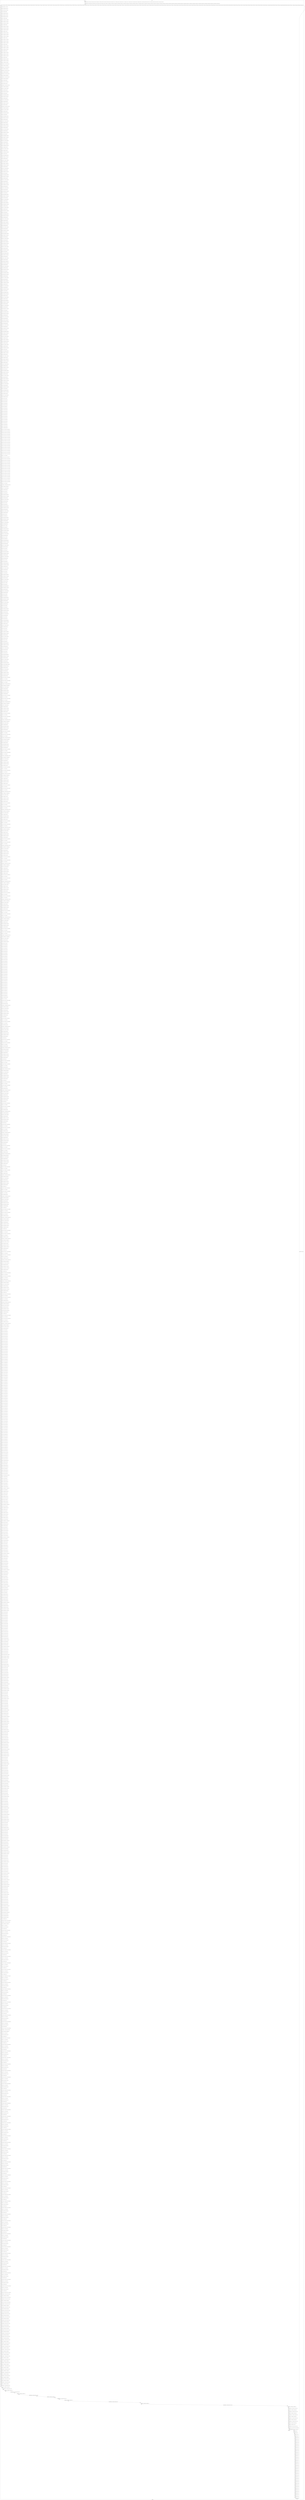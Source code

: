 digraph G {
label="Btor2XCFA";
subgraph cluster_0 {
label="main";
main_init[];
l1[];
l3[];
l4[];
l5[];
l6[];
l7[];
l8[];
l9[];
l10[];
l11[];
l12[];
l13[];
l14[];
l15[];
l16[];
l17[];
l18[];
l19[];
l20[];
l21[];
l22[];
l23[];
l24[];
l25[];
l26[];
l27[];
l28[];
l29[];
l30[];
l31[];
l32[];
l33[];
l34[];
l35[];
l36[];
l37[];
l38[];
l39[];
l40[];
l41[];
l42[];
l43[];
l44[];
l45[];
l46[];
l47[];
l48[];
l49[];
l50[];
l51[];
l52[];
l53[];
l54[];
l55[];
l56[];
l57[];
l58[];
l59[];
l60[];
l61[];
l62[];
l63[];
l64[];
l65[];
l66[];
l67[];
l68[];
l69[];
l70[];
l71[];
l72[];
l73[];
l74[];
l75[];
l76[];
l77[];
l78[];
l79[];
l80[];
l81[];
l82[];
l83[];
l84[];
l85[];
l86[];
l87[];
l88[];
l89[];
l90[];
l91[];
l92[];
l93[];
l94[];
l95[];
l96[];
l97[];
l98[];
l99[];
l100[];
l101[];
l102[];
l103[];
l104[];
l105[];
l106[];
l107[];
l108[];
l109[];
l110[];
l111[];
l112[];
l113[];
l114[];
l115[];
l116[];
l117[];
l118[];
l119[];
l120[];
l121[];
l122[];
l123[];
l124[];
l125[];
l126[];
l127[];
l128[];
l129[];
l130[];
l131[];
l132[];
l133[];
l134[];
l135[];
l136[];
l137[];
l138[];
l139[];
l140[];
l141[];
l142[];
l143[];
l144[];
l145[];
l146[];
l147[];
l148[];
l149[];
l150[];
l151[];
l152[];
l153[];
l154[];
l155[];
l156[];
l157[];
l158[];
l159[];
l160[];
l161[];
l162[];
l163[];
l164[];
l165[];
l166[];
l167[];
l168[];
l169[];
l170[];
l171[];
l172[];
l173[];
l174[];
l175[];
l176[];
l177[];
l178[];
l179[];
l180[];
l181[];
l182[];
l183[];
l184[];
l185[];
l186[];
l187[];
l188[];
l189[];
l190[];
l191[];
l192[];
l193[];
l194[];
l195[];
l196[];
l197[];
l198[];
l199[];
l200[];
l201[];
l202[];
l203[];
l204[];
l205[];
l206[];
l207[];
l208[];
l209[];
l210[];
l211[];
l212[];
l213[];
l214[];
l215[];
l216[];
l217[];
l218[];
l219[];
l220[];
l221[];
l222[];
l223[];
l224[];
l225[];
l226[];
l227[];
l228[];
l229[];
l230[];
l231[];
l232[];
l233[];
l234[];
l235[];
l236[];
l237[];
l238[];
l239[];
l240[];
l241[];
l242[];
l243[];
l244[];
l245[];
l246[];
l247[];
l248[];
l249[];
l250[];
l251[];
l252[];
l253[];
l254[];
l255[];
l256[];
l257[];
l258[];
l259[];
l260[];
l261[];
l262[];
l263[];
l264[];
l265[];
l266[];
l267[];
l268[];
l269[];
l270[];
l271[];
l272[];
l273[];
l274[];
l275[];
l276[];
l277[];
l278[];
l279[];
l280[];
l281[];
l282[];
l283[];
l284[];
l285[];
l286[];
l287[];
l288[];
l289[];
l290[];
l291[];
l292[];
l293[];
l294[];
l295[];
l296[];
l297[];
l298[];
l299[];
l300[];
l301[];
l302[];
l303[];
l304[];
l305[];
l306[];
l307[];
l308[];
l309[];
l310[];
l311[];
l312[];
l313[];
l314[];
l315[];
l316[];
l317[];
l318[];
l319[];
l320[];
l321[];
l322[];
l323[];
l324[];
l325[];
l326[];
l327[];
l328[];
l329[];
l330[];
l331[];
l332[];
l333[];
l334[];
l335[];
l336[];
l337[];
l338[];
l339[];
l340[];
l341[];
l342[];
l343[];
l344[];
l345[];
l346[];
l347[];
l348[];
l349[];
l350[];
l351[];
l352[];
l353[];
l354[];
l355[];
l356[];
l357[];
l358[];
l359[];
l360[];
l361[];
l362[];
l363[];
l364[];
l365[];
l366[];
l367[];
l368[];
l369[];
l370[];
l371[];
l372[];
l373[];
l374[];
l375[];
l376[];
l377[];
l378[];
l379[];
l380[];
l381[];
l382[];
l383[];
l384[];
l385[];
l386[];
l387[];
l388[];
l389[];
l390[];
l391[];
l392[];
l393[];
l394[];
l395[];
l396[];
l397[];
l398[];
l399[];
l400[];
l401[];
l402[];
l403[];
l404[];
l405[];
l406[];
l407[];
l408[];
l409[];
l410[];
l411[];
l412[];
l413[];
l414[];
l415[];
l416[];
l417[];
l418[];
l419[];
l420[];
l421[];
l422[];
l423[];
l424[];
l425[];
l426[];
l427[];
l428[];
l429[];
l430[];
l431[];
l432[];
l433[];
l434[];
l435[];
l436[];
l437[];
l438[];
l439[];
l440[];
l441[];
l442[];
l443[];
l444[];
l445[];
l446[];
l447[];
l448[];
l449[];
l450[];
l451[];
l452[];
l453[];
l454[];
l455[];
l456[];
l457[];
l458[];
l459[];
l460[];
l461[];
l462[];
l463[];
l464[];
l465[];
l466[];
l467[];
l468[];
l469[];
l470[];
l471[];
l472[];
l473[];
l474[];
l475[];
l476[];
l477[];
l478[];
l479[];
l480[];
l481[];
l482[];
l483[];
l484[];
l485[];
l486[];
l487[];
l488[];
l489[];
l490[];
l491[];
l492[];
l493[];
l494[];
l495[];
l496[];
l497[];
l498[];
l499[];
l500[];
l501[];
l502[];
l503[];
l504[];
l505[];
l506[];
l507[];
l508[];
l509[];
l510[];
l511[];
l512[];
l513[];
l514[];
l515[];
l516[];
l517[];
l518[];
l519[];
l520[];
l521[];
l522[];
l523[];
l524[];
l525[];
l526[];
l527[];
l528[];
l529[];
l530[];
l531[];
l532[];
l533[];
l534[];
l535[];
l536[];
l537[];
l538[];
l539[];
l540[];
l541[];
l542[];
l543[];
l544[];
l545[];
l546[];
l547[];
l548[];
l549[];
l550[];
l551[];
l552[];
l553[];
l554[];
l555[];
l556[];
l557[];
l558[];
l559[];
l560[];
l561[];
l562[];
l563[];
l564[];
l565[];
l566[];
l567[];
l568[];
l569[];
l570[];
l571[];
l572[];
l573[];
l574[];
l575[];
l576[];
l577[];
l578[];
l579[];
l580[];
l581[];
l582[];
l583[];
l584[];
l585[];
l586[];
l587[];
l588[];
l589[];
l590[];
l591[];
l592[];
l593[];
l594[];
l595[];
l596[];
l597[];
l598[];
l599[];
l600[];
l601[];
l602[];
l603[];
l604[];
l605[];
l606[];
l607[];
l608[];
l609[];
l610[];
l611[];
l612[];
l613[];
l614[];
l615[];
l616[];
l617[];
l618[];
l619[];
l620[];
l621[];
l622[];
l623[];
l624[];
l625[];
l626[];
l627[];
l628[];
l629[];
l630[];
l631[];
l632[];
l633[];
l634[];
l635[];
l636[];
l637[];
l638[];
l639[];
l640[];
l641[];
l642[];
l643[];
l644[];
l645[];
l646[];
l647[];
l648[];
l649[];
l650[];
l651[];
l652[];
l653[];
l654[];
l655[];
l656[];
l657[];
l658[];
l659[];
l660[];
l661[];
l662[];
l663[];
l664[];
l665[];
l666[];
l667[];
l668[];
l669[];
l670[];
l671[];
l672[];
l673[];
l674[];
l675[];
l676[];
l677[];
l678[];
l679[];
l680[];
l681[];
l682[];
l683[];
l684[];
l685[];
l686[];
l687[];
l688[];
l689[];
l690[];
l691[];
l692[];
l693[];
l694[];
l695[];
l696[];
l697[];
l698[];
l699[];
l700[];
l701[];
l702[];
l703[];
l704[];
l705[];
l706[];
l707[];
l708[];
l709[];
l710[];
l711[];
l712[];
l713[];
l714[];
l715[];
l716[];
l717[];
l718[];
l719[];
l720[];
l721[];
l722[];
l723[];
l724[];
l725[];
l726[];
l727[];
l728[];
l729[];
l730[];
l731[];
l732[];
l733[];
l734[];
l735[];
l736[];
l737[];
l738[];
l739[];
l740[];
l741[];
l742[];
l743[];
l744[];
l745[];
l746[];
l747[];
l748[];
l749[];
l750[];
l751[];
l752[];
l753[];
l754[];
l755[];
l756[];
l757[];
l758[];
l759[];
l760[];
l761[];
l762[];
l763[];
l764[];
l765[];
l766[];
l767[];
l768[];
l769[];
l770[];
l771[];
l772[];
l773[];
l774[];
l775[];
l776[];
l777[];
l778[];
l779[];
l780[];
l781[];
l782[];
l783[];
l784[];
l785[];
l786[];
l787[];
l788[];
l789[];
l790[];
l791[];
l792[];
l793[];
l794[];
l795[];
l796[];
l797[];
l798[];
l799[];
l800[];
l801[];
l802[];
l803[];
l804[];
l805[];
l806[];
l807[];
l808[];
l809[];
l810[];
l811[];
l812[];
l813[];
l814[];
l815[];
l816[];
l817[];
l818[];
l819[];
l820[];
l821[];
l822[];
l823[];
l824[];
l825[];
l826[];
l827[];
l828[];
l829[];
l830[];
l831[];
l832[];
l833[];
l834[];
l835[];
l836[];
l837[];
l838[];
l839[];
l840[];
l841[];
l842[];
l843[];
l844[];
l845[];
l846[];
l847[];
l848[];
l849[];
l850[];
l851[];
l852[];
l853[];
l854[];
l855[];
l856[];
l857[];
l858[];
l859[];
l860[];
l861[];
l862[];
l863[];
l864[];
l865[];
l866[];
l867[];
l868[];
l869[];
l870[];
l871[];
l872[];
l873[];
l874[];
l875[];
l876[];
l877[];
l878[];
l879[];
l880[];
l881[];
l882[];
l883[];
l884[];
l885[];
l886[];
l887[];
l888[];
l889[];
l890[];
l891[];
l892[];
l893[];
l894[];
l895[];
l896[];
l897[];
l898[];
l899[];
l900[];
l901[];
l902[];
l903[];
l904[];
l905[];
l906[];
l907[];
l908[];
l909[];
l910[];
l911[];
l912[];
l913[];
l914[];
l915[];
l916[];
l917[];
l918[];
l919[];
l920[];
l921[];
l922[];
l923[];
l924[];
l925[];
l926[];
l927[];
l928[];
l929[];
l930[];
l931[];
l932[];
l933[];
l934[];
l935[];
l936[];
l937[];
l938[];
l939[];
l940[];
l941[];
l942[];
l943[];
l944[];
l945[];
l946[];
l947[];
l948[];
l949[];
l950[];
l951[];
l952[];
l953[];
l954[];
l955[];
l956[];
l957[];
l958[];
l959[];
l960[];
l961[];
l962[];
l963[];
l964[];
l965[];
l966[];
l967[];
l968[];
l969[];
l970[];
l971[];
l972[];
l973[];
l974[];
l975[];
l976[];
l977[];
l978[];
l979[];
l980[];
l981[];
l982[];
l983[];
l984[];
l985[];
l986[];
l987[];
l988[];
l989[];
l990[];
l991[];
l992[];
l993[];
l994[];
l995[];
l996[];
l997[];
l998[];
l999[];
l1000[];
l1001[];
l1002[];
l1003[];
l1004[];
l1005[];
l1006[];
l1007[];
l1008[];
l1009[];
l1010[];
l1011[];
l1012[];
l1013[];
l1014[];
l1015[];
l1016[];
l1017[];
l1018[];
l1019[];
l1020[];
l1021[];
l1022[];
l1023[];
l1024[];
l1025[];
l1026[];
l1027[];
l1028[];
l1029[];
l1030[];
l1031[];
l1032[];
l1033[];
l1034[];
l1035[];
l1036[];
l1037[];
l1038[];
l1039[];
l1040[];
l1041[];
l1042[];
l1043[];
l1044[];
l1045[];
l1046[];
l1047[];
l1048[];
l1049[];
l1050[];
l1051[];
l1052[];
l1053[];
l1054[];
l1055[];
l1056[];
l1057[];
l1058[];
l1059[];
l1060[];
l1061[];
l1062[];
l1063[];
l1064[];
l1065[];
l1066[];
l1067[];
l1068[];
l1069[];
l1070[];
l1071[];
l1072[];
l1073[];
l1074[];
l1075[];
l1076[];
l1077[];
l1078[];
l1079[];
l1080[];
l1081[];
l1082[];
l1083[];
l1084[];
l1085[];
l1086[];
l1087[];
l1088[];
l1089[];
l1090[];
l1091[];
l1092[];
l1093[];
l1094[];
l1095[];
l1096[];
l1097[];
l1098[];
l1099[];
l1100[];
l1101[];
l1102[];
l1103[];
l1104[];
l1105[];
l1106[];
l1107[];
l1108[];
l1109[];
l1110[];
l1111[];
l1112[];
l1113[];
l1114[];
l1115[];
l1116[];
l1117[];
l1118[];
l1119[];
l1120[];
l1121[];
l1122[];
l1123[];
l1124[];
l1125[];
l1126[];
l1127[];
l1128[];
l1129[];
l1130[];
l1131[];
l1132[];
l1133[];
l1134[];
l1135[];
l1136[];
l1137[];
l1138[];
l1139[];
l1140[];
l1141[];
l1142[];
l1143[];
l1144[];
l1145[];
l1146[];
l1147[];
l1148[];
l1149[];
l1150[];
l1151[];
l1152[];
l1153[];
l1154[];
l1155[];
l1156[];
l1157[];
l1158[];
l1159[];
l1160[];
l1161[];
l1162[];
l1163[];
l1164[];
l1165[];
l1166[];
l1167[];
l1168[];
l1169[];
l1170[];
l1171[];
l1172[];
l1173[];
l1174[];
l1175[];
l1176[];
l1177[];
l1178[];
l1179[];
l1180[];
l1181[];
l1182[];
l1183[];
l1184[];
l1185[];
l1186[];
l1187[];
l1188[];
l1189[];
l1190[];
l1191[];
l1192[];
l1193[];
l1194[];
l1195[];
l1196[];
l1197[];
l1198[];
l1199[];
l1200[];
l1201[];
l1202[];
l1203[];
l1204[];
l1205[];
l1206[];
l1207[];
l1208[];
l1209[];
l1210[];
l1211[];
l1212[];
l1213[];
l1214[];
l1215[];
l1216[];
l1217[];
l1218[];
l1219[];
l1220[];
l1221[];
l1222[];
l1223[];
l1224[];
l1225[];
l1226[];
l1227[];
l1228[];
l1229[];
l1230[];
l1231[];
l1232[];
l1233[];
l1234[];
l1235[];
l1236[];
l1237[];
l1238[];
l1239[];
l1240[];
l1241[];
l1242[];
l1243[];
l1244[];
l1245[];
l1246[];
l1247[];
l1248[];
l1249[];
l1250[];
l1251[];
l1252[];
l1253[];
l1254[];
l1255[];
l1256[];
l1257[];
l1258[];
l1259[];
l1260[];
l1261[];
l1262[];
l1263[];
l1264[];
l1265[];
l1266[];
l1267[];
l1268[];
l1269[];
l1270[];
l1271[];
l1272[];
l1273[];
l1274[];
l1275[];
l1276[];
l1277[];
l1278[];
l1279[];
l1280[];
l1281[];
l1282[];
l1283[];
l1284[];
l1285[];
l1286[];
l1287[];
l1288[];
l1289[];
l1290[];
l1291[];
l1292[];
l1293[];
l1294[];
l1295[];
l1296[];
l1297[];
l1298[];
l1299[];
l1300[];
l1301[];
l1302[];
l1303[];
l1304[];
l1305[];
l1306[];
l1307[];
l1308[];
l1309[];
l1310[];
l1311[];
l1312[];
l1313[];
l1314[];
l1315[];
l1316[];
l1317[];
l1318[];
l1319[];
l1320[];
l1321[];
l1322[];
l1323[];
l1324[];
l1325[];
l1326[];
l1327[];
l1328[];
l1329[];
l1330[];
l1331[];
l1332[];
l1333[];
l1334[];
l1335[];
l1336[];
l1337[];
l1338[];
l1339[];
l1340[];
l1341[];
l1342[];
l1343[];
l1344[];
l1345[];
l1346[];
l1347[];
l1348[];
l1349[];
l1350[];
l1351[];
l1352[];
l1353[];
l1354[];
l1355[];
l1356[];
l1357[];
l1358[];
l1359[];
l1360[];
l1361[];
l1362[];
l1363[];
l1364[];
l1365[];
l1366[];
l1367[];
l1368[];
l1369[];
l1370[];
l1371[];
l1372[];
l1373[];
l1374[];
l1375[];
l1376[];
l1377[];
l1378[];
l1379[];
l1380[];
l1381[];
l1382[];
l1383[];
l1384[];
l1385[];
l1386[];
l1387[];
l1388[];
l1389[];
l1390[];
l1391[];
l1392[];
l1393[];
l1394[];
l1395[];
l1396[];
l1397[];
l1398[];
l1399[];
l1400[];
l1401[];
l1402[];
l1403[];
l1404[];
l1405[];
l1406[];
l1407[];
l1408[];
l1409[];
l1410[];
l1411[];
l1412[];
l1413[];
l1414[];
l1415[];
l1416[];
l1417[];
l1418[];
l1419[];
l1420[];
l1421[];
l1422[];
l1423[];
l1424[];
l1425[];
l1426[];
l1427[];
l1428[];
l1429[];
l1430[];
l1431[];
l1432[];
l1433[];
l1434[];
l1435[];
l1436[];
l1437[];
l1438[];
l1439[];
l1440[];
l1441[];
l1442[];
l1443[];
l1444[];
l1445[];
l1446[];
l1447[];
l1448[];
l1449[];
l1450[];
l1451[];
l1452[];
l1453[];
l1454[];
l1455[];
l1456[];
l1457[];
l1458[];
l1459[];
l1460[];
l1461[];
l1462[];
l1463[];
l1464[];
l1465[];
l1466[];
l1467[];
l1468[];
l1469[];
l1470[];
l1471[];
l1472[];
l1473[];
l1474[];
l1475[];
l1476[];
l1477[];
l1478[];
l1479[];
l1480[];
l1481[];
l1482[];
l1483[];
l1484[];
l1485[];
l1486[];
l1487[];
l1488[];
l1489[];
main_error[];
l1490[];
l1491[];
l1492[];
l1493[];
l1494[];
l1495[];
l1496[];
l1497[];
l1498[];
l1499[];
l1500[];
l1501[];
l1502[];
l1503[];
l1504[];
l1505[];
l1506[];
l1507[];
l1508[];
l1509[];
l1510[];
l1511[];
l1512[];
l1513[];
l1514[];
l1515[];
l1516[];
l1517[];
l1518[];
l1519[];
l1520[];
l1521[];
l1522[];
l1523[];
l1524[];
l1525[];
l1526[];
l1527[];
l1528[];
l1529[];
l1530[];
l1531[];
l1532[];
main_init -> l1 [label="[(assign const_5 #b00000000),(assign const_16 #b0),(assign const_128 #b00000000),(assign const_223 #b1),(assign const_244 #b00000001),(assign const_473 #b000000000000000000000000),(assign const_474 #b00101101),(assign const_475 #b00101000),(assign const_476 #b00011110),(assign const_477 #b00011001),(assign const_478 #b00010100),(assign const_479 #b00001010),(assign const_480 #b00000101),(assign const_866 #b00000000000000000000000011001000),(assign const_1446 #b00000000000000000000000000000001),(assign const_1754 #b00001000)] "];
l3 -> l4 [label="[(havoc input_141),(havoc input_143),(havoc input_145),(havoc input_147),(havoc input_149),(havoc input_151),(havoc input_153),(havoc input_155),(havoc input_157),(havoc input_159),(havoc input_161),(havoc input_163),(havoc input_165),(havoc input_167),(havoc input_169),(havoc input_171),(havoc input_173),(havoc input_175),(havoc input_177),(havoc input_179),(havoc input_181),(havoc input_183),(havoc input_185),(havoc input_187),(havoc input_189),(havoc input_191),(havoc input_193),(havoc input_195),(havoc input_197),(havoc input_199),(havoc input_201),(havoc input_203),(havoc input_205),(havoc input_207),(havoc input_209),(havoc input_211),(havoc input_213),(havoc input_215),(havoc input_217),(havoc input_219),(havoc input_221),(havoc input_225),(havoc input_227),(havoc input_233),(havoc input_241),(havoc input_249),(havoc input_257),(havoc input_263),(havoc input_271),(havoc input_277),(havoc input_285),(havoc input_291),(havoc input_299),(havoc input_305),(havoc input_313),(havoc input_319),(havoc input_327),(havoc input_333),(havoc input_341),(havoc input_347),(havoc input_355),(havoc input_361),(havoc input_369),(havoc input_375),(havoc input_383),(havoc input_389),(havoc input_397),(havoc input_403),(havoc input_411),(havoc input_417),(havoc input_425),(havoc input_431),(havoc input_439),(havoc input_445),(havoc input_453),(havoc input_519),(havoc input_527),(havoc input_535),(havoc input_543),(havoc input_551),(havoc input_559),(havoc input_567),(havoc input_575),(havoc input_583),(havoc input_591),(havoc input_599),(havoc input_607),(havoc input_615),(havoc input_623),(havoc input_631),(havoc input_639),(havoc input_646),(havoc input_658),(havoc input_670),(havoc input_682),(havoc input_694),(havoc input_706),(havoc input_718),(havoc input_730),(havoc input_742),(havoc input_754),(havoc input_766),(havoc input_778),(havoc input_790),(havoc input_802),(havoc input_814),(havoc input_826),(havoc input_871),(havoc input_885),(havoc input_899),(havoc input_913),(havoc input_927),(havoc input_941),(havoc input_955),(havoc input_969),(havoc input_983),(havoc input_997),(havoc input_1011),(havoc input_1025),(havoc input_1039),(havoc input_1053),(havoc input_1067)] "];
l4 -> l5 [label="[(assign binary_93 (bvand state_17 (bvnot state_19)))] "];
l5 -> l6 [label="[(assign binary_94 (bvand binary_93 (bvnot state_21)))] "];
l6 -> l7 [label="[(assign binary_95 (bvand binary_94 (bvnot state_23)))] "];
l7 -> l8 [label="[(assign binary_96 (bvand binary_95 state_25))] "];
l8 -> l9 [label="[(assign binary_97 (bvand binary_96 (bvnot state_27)))] "];
l9 -> l10 [label="[(assign binary_98 (bvand binary_97 (bvnot state_29)))] "];
l10 -> l11 [label="[(assign binary_99 (bvand binary_98 (bvnot state_31)))] "];
l11 -> l12 [label="[(assign binary_100 (bvand binary_99 state_33))] "];
l12 -> l13 [label="[(assign binary_101 (bvand binary_100 (bvnot state_35)))] "];
l13 -> l14 [label="[(assign binary_102 (bvand binary_101 (bvnot state_37)))] "];
l14 -> l15 [label="[(assign binary_103 (bvand binary_102 (bvnot state_39)))] "];
l15 -> l16 [label="[(assign binary_104 (bvand binary_103 state_41))] "];
l16 -> l17 [label="[(assign binary_105 (bvand binary_104 (bvnot state_43)))] "];
l17 -> l18 [label="[(assign binary_106 (bvand binary_105 (bvnot state_45)))] "];
l18 -> l19 [label="[(assign binary_107 (bvand binary_106 (bvnot state_47)))] "];
l19 -> l20 [label="[(assign binary_108 (bvand binary_107 state_49))] "];
l20 -> l21 [label="[(assign binary_109 (bvand binary_108 (bvnot state_51)))] "];
l21 -> l22 [label="[(assign binary_110 (bvand binary_109 (bvnot state_53)))] "];
l22 -> l23 [label="[(assign binary_111 (bvand binary_110 (bvnot state_55)))] "];
l23 -> l24 [label="[(assign binary_112 (bvand binary_111 state_57))] "];
l24 -> l25 [label="[(assign binary_113 (bvand binary_112 (bvnot state_59)))] "];
l25 -> l26 [label="[(assign binary_114 (bvand binary_113 (bvnot state_61)))] "];
l26 -> l27 [label="[(assign binary_115 (bvand binary_114 (bvnot state_63)))] "];
l27 -> l28 [label="[(assign binary_116 (bvand binary_115 state_65))] "];
l28 -> l29 [label="[(assign binary_117 (bvand binary_116 (bvnot state_67)))] "];
l29 -> l30 [label="[(assign binary_118 (bvand binary_117 (bvnot state_69)))] "];
l30 -> l31 [label="[(assign binary_119 (bvand binary_118 (bvnot state_71)))] "];
l31 -> l32 [label="[(assign binary_120 (bvand binary_119 state_73))] "];
l32 -> l33 [label="[(assign binary_121 (bvand binary_120 (bvnot state_75)))] "];
l33 -> l34 [label="[(assign binary_122 (bvand binary_121 (bvnot state_77)))] "];
l34 -> l35 [label="[(assign binary_123 (bvand binary_122 (bvnot state_79)))] "];
l35 -> l36 [label="[(assign binary_124 (bvand binary_123 state_81))] "];
l36 -> l37 [label="[(assign binary_125 (bvand binary_124 (bvnot state_83)))] "];
l37 -> l38 [label="[(assign binary_126 (bvand binary_125 (bvnot state_85)))] "];
l38 -> l39 [label="[(assign binary_127 (bvand binary_126 (bvnot state_87)))] "];
l39 -> l40 [label="[(assign comparison_129 (ite (= const_128 state_6) #b1 #b0))] "];
l40 -> l41 [label="[(assign binary_130 (bvand binary_127 comparison_129))] "];
l41 -> l42 [label="[(assign comparison_131 (ite (= const_128 state_8) #b1 #b0))] "];
l42 -> l43 [label="[(assign binary_132 (bvand binary_130 comparison_131))] "];
l43 -> l44 [label="[(assign comparison_133 (ite (= const_128 state_10) #b1 #b0))] "];
l44 -> l45 [label="[(assign binary_134 (bvand binary_132 comparison_133))] "];
l45 -> l46 [label="[(assign comparison_135 (ite (= const_128 state_12) #b1 #b0))] "];
l46 -> l47 [label="[(assign binary_136 (bvand binary_134 comparison_135))] "];
l47 -> l48 [label="[(assign comparison_137 (ite (= const_128 state_14) #b1 #b0))] "];
l48 -> l49 [label="[(assign binary_138 (bvand binary_136 comparison_137))] "];
l49 -> l50 [label="[(assign binary_139 (bvand state_91 binary_138))] "];
l50 -> l51 [label="[(assign binary_226 (bvor input_153 (bvnot input_225)))] "];
l51 -> l52 [label="[(assign binary_228 (bvand input_151 input_159))] "];
l52 -> l53 [label="[(assign comparison_229 (ite (= const_128 input_143) #b1 #b0))] "];
l53 -> l54 [label="[(assign binary_230 (bvand binary_228 comparison_229))] "];
l54 -> l55 [label="[(assign binary_231 (bvor (bvnot input_227) binary_230))] "];
l55 -> l56 [label="[(assign binary_232 (bvand binary_226 binary_231))] "];
l56 -> l57 [label="[(assign binary_234 (bvand input_153 (bvnot input_225)))] "];
l57 -> l58 [label="[(assign binary_235 (bvor binary_234 input_227))] "];
l58 -> l59 [label="[(assign binary_236 (bvand comparison_229 binary_235))] "];
l59 -> l60 [label="[(assign binary_237 (bvand input_159 (bvnot input_227)))] "];
l60 -> l61 [label="[(assign binary_238 (bvand binary_236 binary_237))] "];
l61 -> l62 [label="[(assign binary_239 (bvor (bvnot input_233) binary_238))] "];
l62 -> l63 [label="[(assign binary_240 (bvand binary_232 binary_239))] "];
l63 -> l64 [label="[(assign binary_242 (bvand input_151 (bvnot input_227)))] "];
l64 -> l65 [label="[(assign binary_243 (bvand input_163 binary_242))] "];
l65 -> l66 [label="[(assign comparison_245 (ite (= const_244 input_143) #b1 #b0))] "];
l66 -> l67 [label="[(assign binary_246 (bvand binary_243 comparison_245))] "];
l67 -> l68 [label="[(assign binary_247 (bvor (bvnot input_241) binary_246))] "];
l68 -> l69 [label="[(assign binary_248 (bvand binary_240 binary_247))] "];
l69 -> l70 [label="[(assign binary_250 (bvand binary_235 (bvnot input_233)))] "];
l70 -> l71 [label="[(assign binary_251 (bvor binary_250 input_241))] "];
l71 -> l72 [label="[(assign binary_252 (bvand comparison_245 binary_251))] "];
l72 -> l73 [label="[(assign binary_253 (bvand input_163 (bvnot input_241)))] "];
l73 -> l74 [label="[(assign binary_254 (bvand binary_252 binary_253))] "];
l74 -> l75 [label="[(assign binary_255 (bvor (bvnot input_249) binary_254))] "];
l75 -> l76 [label="[(assign binary_256 (bvand binary_248 binary_255))] "];
l76 -> l77 [label="[(assign binary_258 (bvand input_167 comparison_229))] "];
l77 -> l78 [label="[(assign binary_259 (bvand binary_242 (bvnot input_241)))] "];
l78 -> l79 [label="[(assign binary_260 (bvand binary_258 binary_259))] "];
l79 -> l80 [label="[(assign binary_261 (bvor (bvnot input_257) binary_260))] "];
l80 -> l81 [label="[(assign binary_262 (bvand binary_256 binary_261))] "];
l81 -> l82 [label="[(assign binary_264 (bvand binary_251 (bvnot input_249)))] "];
l82 -> l83 [label="[(assign binary_265 (bvor binary_264 input_257))] "];
l83 -> l84 [label="[(assign binary_266 (bvand comparison_229 binary_265))] "];
l84 -> l85 [label="[(assign binary_267 (bvand input_167 (bvnot input_257)))] "];
l85 -> l86 [label="[(assign binary_268 (bvand binary_266 binary_267))] "];
l86 -> l87 [label="[(assign binary_269 (bvor (bvnot input_263) binary_268))] "];
l87 -> l88 [label="[(assign binary_270 (bvand binary_262 binary_269))] "];
l88 -> l89 [label="[(assign binary_272 (bvand input_171 comparison_245))] "];
l89 -> l90 [label="[(assign binary_273 (bvand binary_259 (bvnot input_257)))] "];
l90 -> l91 [label="[(assign binary_274 (bvand binary_272 binary_273))] "];
l91 -> l92 [label="[(assign binary_275 (bvor (bvnot input_271) binary_274))] "];
l92 -> l93 [label="[(assign binary_276 (bvand binary_270 binary_275))] "];
l93 -> l94 [label="[(assign binary_278 (bvand binary_265 (bvnot input_263)))] "];
l94 -> l95 [label="[(assign binary_279 (bvor binary_278 input_271))] "];
l95 -> l96 [label="[(assign binary_280 (bvand comparison_245 binary_279))] "];
l96 -> l97 [label="[(assign binary_281 (bvand input_171 (bvnot input_271)))] "];
l97 -> l98 [label="[(assign binary_282 (bvand binary_280 binary_281))] "];
l98 -> l99 [label="[(assign binary_283 (bvor (bvnot input_277) binary_282))] "];
l99 -> l100 [label="[(assign binary_284 (bvand binary_276 binary_283))] "];
l100 -> l101 [label="[(assign binary_286 (bvand input_175 comparison_229))] "];
l101 -> l102 [label="[(assign binary_287 (bvand binary_273 (bvnot input_271)))] "];
l102 -> l103 [label="[(assign binary_288 (bvand binary_286 binary_287))] "];
l103 -> l104 [label="[(assign binary_289 (bvor (bvnot input_285) binary_288))] "];
l104 -> l105 [label="[(assign binary_290 (bvand binary_284 binary_289))] "];
l105 -> l106 [label="[(assign binary_292 (bvand binary_279 (bvnot input_277)))] "];
l106 -> l107 [label="[(assign binary_293 (bvor binary_292 input_285))] "];
l107 -> l108 [label="[(assign binary_294 (bvand comparison_229 binary_293))] "];
l108 -> l109 [label="[(assign binary_295 (bvand input_175 (bvnot input_285)))] "];
l109 -> l110 [label="[(assign binary_296 (bvand binary_294 binary_295))] "];
l110 -> l111 [label="[(assign binary_297 (bvor (bvnot input_291) binary_296))] "];
l111 -> l112 [label="[(assign binary_298 (bvand binary_290 binary_297))] "];
l112 -> l113 [label="[(assign binary_300 (bvand input_179 comparison_245))] "];
l113 -> l114 [label="[(assign binary_301 (bvand binary_287 (bvnot input_285)))] "];
l114 -> l115 [label="[(assign binary_302 (bvand binary_300 binary_301))] "];
l115 -> l116 [label="[(assign binary_303 (bvor (bvnot input_299) binary_302))] "];
l116 -> l117 [label="[(assign binary_304 (bvand binary_298 binary_303))] "];
l117 -> l118 [label="[(assign binary_306 (bvand binary_293 (bvnot input_291)))] "];
l118 -> l119 [label="[(assign binary_307 (bvor binary_306 input_299))] "];
l119 -> l120 [label="[(assign binary_308 (bvand comparison_245 binary_307))] "];
l120 -> l121 [label="[(assign binary_309 (bvand input_179 (bvnot input_299)))] "];
l121 -> l122 [label="[(assign binary_310 (bvand binary_308 binary_309))] "];
l122 -> l123 [label="[(assign binary_311 (bvor (bvnot input_305) binary_310))] "];
l123 -> l124 [label="[(assign binary_312 (bvand binary_304 binary_311))] "];
l124 -> l125 [label="[(assign binary_314 (bvand input_183 comparison_229))] "];
l125 -> l126 [label="[(assign binary_315 (bvand binary_301 (bvnot input_299)))] "];
l126 -> l127 [label="[(assign binary_316 (bvand binary_314 binary_315))] "];
l127 -> l128 [label="[(assign binary_317 (bvor (bvnot input_313) binary_316))] "];
l128 -> l129 [label="[(assign binary_318 (bvand binary_312 binary_317))] "];
l129 -> l130 [label="[(assign binary_320 (bvand binary_307 (bvnot input_305)))] "];
l130 -> l131 [label="[(assign binary_321 (bvor binary_320 input_313))] "];
l131 -> l132 [label="[(assign binary_322 (bvand comparison_229 binary_321))] "];
l132 -> l133 [label="[(assign binary_323 (bvand input_183 (bvnot input_313)))] "];
l133 -> l134 [label="[(assign binary_324 (bvand binary_322 binary_323))] "];
l134 -> l135 [label="[(assign binary_325 (bvor (bvnot input_319) binary_324))] "];
l135 -> l136 [label="[(assign binary_326 (bvand binary_318 binary_325))] "];
l136 -> l137 [label="[(assign binary_328 (bvand input_187 comparison_245))] "];
l137 -> l138 [label="[(assign binary_329 (bvand binary_315 (bvnot input_313)))] "];
l138 -> l139 [label="[(assign binary_330 (bvand binary_328 binary_329))] "];
l139 -> l140 [label="[(assign binary_331 (bvor (bvnot input_327) binary_330))] "];
l140 -> l141 [label="[(assign binary_332 (bvand binary_326 binary_331))] "];
l141 -> l142 [label="[(assign binary_334 (bvand binary_321 (bvnot input_319)))] "];
l142 -> l143 [label="[(assign binary_335 (bvor binary_334 input_327))] "];
l143 -> l144 [label="[(assign binary_336 (bvand comparison_245 binary_335))] "];
l144 -> l145 [label="[(assign binary_337 (bvand input_187 (bvnot input_327)))] "];
l145 -> l146 [label="[(assign binary_338 (bvand binary_336 binary_337))] "];
l146 -> l147 [label="[(assign binary_339 (bvor (bvnot input_333) binary_338))] "];
l147 -> l148 [label="[(assign binary_340 (bvand binary_332 binary_339))] "];
l148 -> l149 [label="[(assign binary_342 (bvand input_191 comparison_229))] "];
l149 -> l150 [label="[(assign binary_343 (bvand binary_329 (bvnot input_327)))] "];
l150 -> l151 [label="[(assign binary_344 (bvand binary_342 binary_343))] "];
l151 -> l152 [label="[(assign binary_345 (bvor (bvnot input_341) binary_344))] "];
l152 -> l153 [label="[(assign binary_346 (bvand binary_340 binary_345))] "];
l153 -> l154 [label="[(assign binary_348 (bvand binary_335 (bvnot input_333)))] "];
l154 -> l155 [label="[(assign binary_349 (bvor binary_348 input_341))] "];
l155 -> l156 [label="[(assign binary_350 (bvand comparison_229 binary_349))] "];
l156 -> l157 [label="[(assign binary_351 (bvand input_191 (bvnot input_341)))] "];
l157 -> l158 [label="[(assign binary_352 (bvand binary_350 binary_351))] "];
l158 -> l159 [label="[(assign binary_353 (bvor (bvnot input_347) binary_352))] "];
l159 -> l160 [label="[(assign binary_354 (bvand binary_346 binary_353))] "];
l160 -> l161 [label="[(assign binary_356 (bvand input_195 comparison_245))] "];
l161 -> l162 [label="[(assign binary_357 (bvand binary_343 (bvnot input_341)))] "];
l162 -> l163 [label="[(assign binary_358 (bvand binary_356 binary_357))] "];
l163 -> l164 [label="[(assign binary_359 (bvor (bvnot input_355) binary_358))] "];
l164 -> l165 [label="[(assign binary_360 (bvand binary_354 binary_359))] "];
l165 -> l166 [label="[(assign binary_362 (bvand binary_349 (bvnot input_347)))] "];
l166 -> l167 [label="[(assign binary_363 (bvor binary_362 input_355))] "];
l167 -> l168 [label="[(assign binary_364 (bvand comparison_245 binary_363))] "];
l168 -> l169 [label="[(assign binary_365 (bvand input_195 (bvnot input_355)))] "];
l169 -> l170 [label="[(assign binary_366 (bvand binary_364 binary_365))] "];
l170 -> l171 [label="[(assign binary_367 (bvor (bvnot input_361) binary_366))] "];
l171 -> l172 [label="[(assign binary_368 (bvand binary_360 binary_367))] "];
l172 -> l173 [label="[(assign binary_370 (bvand input_199 comparison_229))] "];
l173 -> l174 [label="[(assign binary_371 (bvand binary_357 (bvnot input_355)))] "];
l174 -> l175 [label="[(assign binary_372 (bvand binary_370 binary_371))] "];
l175 -> l176 [label="[(assign binary_373 (bvor (bvnot input_369) binary_372))] "];
l176 -> l177 [label="[(assign binary_374 (bvand binary_368 binary_373))] "];
l177 -> l178 [label="[(assign binary_376 (bvand binary_363 (bvnot input_361)))] "];
l178 -> l179 [label="[(assign binary_377 (bvor binary_376 input_369))] "];
l179 -> l180 [label="[(assign binary_378 (bvand comparison_229 binary_377))] "];
l180 -> l181 [label="[(assign binary_379 (bvand input_199 (bvnot input_369)))] "];
l181 -> l182 [label="[(assign binary_380 (bvand binary_378 binary_379))] "];
l182 -> l183 [label="[(assign binary_381 (bvor (bvnot input_375) binary_380))] "];
l183 -> l184 [label="[(assign binary_382 (bvand binary_374 binary_381))] "];
l184 -> l185 [label="[(assign binary_384 (bvand input_203 comparison_245))] "];
l185 -> l186 [label="[(assign binary_385 (bvand binary_371 (bvnot input_369)))] "];
l186 -> l187 [label="[(assign binary_386 (bvand binary_384 binary_385))] "];
l187 -> l188 [label="[(assign binary_387 (bvor (bvnot input_383) binary_386))] "];
l188 -> l189 [label="[(assign binary_388 (bvand binary_382 binary_387))] "];
l189 -> l190 [label="[(assign binary_390 (bvand binary_377 (bvnot input_375)))] "];
l190 -> l191 [label="[(assign binary_391 (bvor binary_390 input_383))] "];
l191 -> l192 [label="[(assign binary_392 (bvand comparison_245 binary_391))] "];
l192 -> l193 [label="[(assign binary_393 (bvand input_203 (bvnot input_383)))] "];
l193 -> l194 [label="[(assign binary_394 (bvand binary_392 binary_393))] "];
l194 -> l195 [label="[(assign binary_395 (bvor (bvnot input_389) binary_394))] "];
l195 -> l196 [label="[(assign binary_396 (bvand binary_388 binary_395))] "];
l196 -> l197 [label="[(assign binary_398 (bvand input_207 comparison_229))] "];
l197 -> l198 [label="[(assign binary_399 (bvand binary_385 (bvnot input_383)))] "];
l198 -> l199 [label="[(assign binary_400 (bvand binary_398 binary_399))] "];
l199 -> l200 [label="[(assign binary_401 (bvor (bvnot input_397) binary_400))] "];
l200 -> l201 [label="[(assign binary_402 (bvand binary_396 binary_401))] "];
l201 -> l202 [label="[(assign binary_404 (bvand binary_391 (bvnot input_389)))] "];
l202 -> l203 [label="[(assign binary_405 (bvor binary_404 input_397))] "];
l203 -> l204 [label="[(assign binary_406 (bvand comparison_229 binary_405))] "];
l204 -> l205 [label="[(assign binary_407 (bvand input_207 (bvnot input_397)))] "];
l205 -> l206 [label="[(assign binary_408 (bvand binary_406 binary_407))] "];
l206 -> l207 [label="[(assign binary_409 (bvor (bvnot input_403) binary_408))] "];
l207 -> l208 [label="[(assign binary_410 (bvand binary_402 binary_409))] "];
l208 -> l209 [label="[(assign binary_412 (bvand input_211 comparison_245))] "];
l209 -> l210 [label="[(assign binary_413 (bvand binary_399 (bvnot input_397)))] "];
l210 -> l211 [label="[(assign binary_414 (bvand binary_412 binary_413))] "];
l211 -> l212 [label="[(assign binary_415 (bvor (bvnot input_411) binary_414))] "];
l212 -> l213 [label="[(assign binary_416 (bvand binary_410 binary_415))] "];
l213 -> l214 [label="[(assign binary_418 (bvand binary_405 (bvnot input_403)))] "];
l214 -> l215 [label="[(assign binary_419 (bvor binary_418 input_411))] "];
l215 -> l216 [label="[(assign binary_420 (bvand comparison_245 binary_419))] "];
l216 -> l217 [label="[(assign binary_421 (bvand input_211 (bvnot input_411)))] "];
l217 -> l218 [label="[(assign binary_422 (bvand binary_420 binary_421))] "];
l218 -> l219 [label="[(assign binary_423 (bvor (bvnot input_417) binary_422))] "];
l219 -> l220 [label="[(assign binary_424 (bvand binary_416 binary_423))] "];
l220 -> l221 [label="[(assign binary_426 (bvand input_215 comparison_229))] "];
l221 -> l222 [label="[(assign binary_427 (bvand binary_413 (bvnot input_411)))] "];
l222 -> l223 [label="[(assign binary_428 (bvand binary_426 binary_427))] "];
l223 -> l224 [label="[(assign binary_429 (bvor (bvnot input_425) binary_428))] "];
l224 -> l225 [label="[(assign binary_430 (bvand binary_424 binary_429))] "];
l225 -> l226 [label="[(assign binary_432 (bvand binary_419 (bvnot input_417)))] "];
l226 -> l227 [label="[(assign binary_433 (bvor binary_432 input_425))] "];
l227 -> l228 [label="[(assign binary_434 (bvand comparison_229 binary_433))] "];
l228 -> l229 [label="[(assign binary_435 (bvand input_215 (bvnot input_425)))] "];
l229 -> l230 [label="[(assign binary_436 (bvand binary_434 binary_435))] "];
l230 -> l231 [label="[(assign binary_437 (bvor (bvnot input_431) binary_436))] "];
l231 -> l232 [label="[(assign binary_438 (bvand binary_430 binary_437))] "];
l232 -> l233 [label="[(assign binary_440 (bvand input_219 comparison_245))] "];
l233 -> l234 [label="[(assign binary_441 (bvand binary_427 (bvnot input_425)))] "];
l234 -> l235 [label="[(assign binary_442 (bvand binary_440 binary_441))] "];
l235 -> l236 [label="[(assign binary_443 (bvor (bvnot input_439) binary_442))] "];
l236 -> l237 [label="[(assign binary_444 (bvand binary_438 binary_443))] "];
l237 -> l238 [label="[(assign binary_446 (bvand binary_433 (bvnot input_431)))] "];
l238 -> l239 [label="[(assign binary_447 (bvor binary_446 input_439))] "];
l239 -> l240 [label="[(assign binary_448 (bvand comparison_245 binary_447))] "];
l240 -> l241 [label="[(assign binary_449 (bvand input_219 (bvnot input_439)))] "];
l241 -> l242 [label="[(assign binary_450 (bvand binary_448 binary_449))] "];
l242 -> l243 [label="[(assign binary_451 (bvor (bvnot input_445) binary_450))] "];
l243 -> l244 [label="[(assign binary_452 (bvand binary_444 binary_451))] "];
l244 -> l245 [label="[(assign binary_454 (bvor input_161 input_227))] "];
l245 -> l246 [label="[(assign binary_455 (bvor binary_454 input_233))] "];
l246 -> l247 [label="[(assign binary_456 (bvor input_155 input_233))] "];
l247 -> l248 [label="[(assign binary_457 (bvor binary_456 input_249))] "];
l248 -> l249 [label="[(assign binary_458 (bvor binary_457 input_263))] "];
l249 -> l250 [label="[(assign binary_459 (bvor binary_458 input_277))] "];
l250 -> l251 [label="[(assign binary_460 (bvor binary_459 input_291))] "];
l251 -> l252 [label="[(assign binary_461 (bvor binary_460 input_305))] "];
l252 -> l253 [label="[(assign binary_462 (bvor binary_461 input_319))] "];
l253 -> l254 [label="[(assign binary_463 (bvor binary_462 input_333))] "];
l254 -> l255 [label="[(assign binary_464 (bvor binary_463 input_347))] "];
l255 -> l256 [label="[(assign binary_465 (bvor binary_464 input_361))] "];
l256 -> l257 [label="[(assign binary_466 (bvor binary_465 input_375))] "];
l257 -> l258 [label="[(assign binary_467 (bvor binary_466 input_389))] "];
l258 -> l259 [label="[(assign binary_468 (bvor binary_467 input_403))] "];
l259 -> l260 [label="[(assign binary_469 (bvor binary_468 input_417))] "];
l260 -> l261 [label="[(assign binary_470 (bvor binary_469 input_431))] "];
l261 -> l262 [label="[(assign binary_471 (bvor binary_470 input_445))] "];
l262 -> l263 [label="[(assign binary_472 (bvand binary_455 binary_471))] "];
l263 -> l264 [label="[(assign ternary_481 (ite (= input_233 #b1) const_480 input_149))] "];
l264 -> l265 [label="[(assign ternary_482 (ite (= input_249 #b1) const_480 ternary_481))] "];
l265 -> l266 [label="[(assign ternary_483 (ite (= input_263 #b1) const_479 ternary_482))] "];
l266 -> l267 [label="[(assign ternary_484 (ite (= input_277 #b1) const_479 ternary_483))] "];
l267 -> l268 [label="[(assign ternary_485 (ite (= input_291 #b1) const_478 ternary_484))] "];
l268 -> l269 [label="[(assign ternary_486 (ite (= input_305 #b1) const_478 ternary_485))] "];
l269 -> l270 [label="[(assign ternary_487 (ite (= input_319 #b1) const_477 ternary_486))] "];
l270 -> l271 [label="[(assign ternary_488 (ite (= input_333 #b1) const_477 ternary_487))] "];
l271 -> l272 [label="[(assign ternary_489 (ite (= input_347 #b1) const_476 ternary_488))] "];
l272 -> l273 [label="[(assign ternary_490 (ite (= input_361 #b1) const_476 ternary_489))] "];
l273 -> l274 [label="[(assign ternary_491 (ite (= input_375 #b1) const_476 ternary_490))] "];
l274 -> l275 [label="[(assign ternary_492 (ite (= input_389 #b1) const_476 ternary_491))] "];
l275 -> l276 [label="[(assign ternary_493 (ite (= input_403 #b1) const_475 ternary_492))] "];
l276 -> l277 [label="[(assign ternary_494 (ite (= input_417 #b1) const_475 ternary_493))] "];
l277 -> l278 [label="[(assign ternary_495 (ite (= input_431 #b1) const_474 ternary_494))] "];
l278 -> l279 [label="[(assign ternary_496 (ite (= input_445 #b1) const_474 ternary_495))] "];
l279 -> l280 [label="[(assign binary_497 (++ const_473 ternary_496))] "];
l280 -> l281 [label="[(assign ternary_498 (ite (= input_227 #b1) const_480 input_147))] "];
l281 -> l282 [label="[(assign ternary_499 (ite (= input_241 #b1) const_480 ternary_498))] "];
l282 -> l283 [label="[(assign ternary_500 (ite (= input_257 #b1) const_479 ternary_499))] "];
l283 -> l284 [label="[(assign ternary_501 (ite (= input_271 #b1) const_479 ternary_500))] "];
l284 -> l285 [label="[(assign ternary_502 (ite (= input_285 #b1) const_478 ternary_501))] "];
l285 -> l286 [label="[(assign ternary_503 (ite (= input_299 #b1) const_478 ternary_502))] "];
l286 -> l287 [label="[(assign ternary_504 (ite (= input_313 #b1) const_477 ternary_503))] "];
l287 -> l288 [label="[(assign ternary_505 (ite (= input_327 #b1) const_477 ternary_504))] "];
l288 -> l289 [label="[(assign ternary_506 (ite (= input_341 #b1) const_476 ternary_505))] "];
l289 -> l290 [label="[(assign ternary_507 (ite (= input_355 #b1) const_476 ternary_506))] "];
l290 -> l291 [label="[(assign ternary_508 (ite (= input_369 #b1) const_476 ternary_507))] "];
l291 -> l292 [label="[(assign ternary_509 (ite (= input_383 #b1) const_476 ternary_508))] "];
l292 -> l293 [label="[(assign ternary_510 (ite (= input_397 #b1) const_475 ternary_509))] "];
l293 -> l294 [label="[(assign ternary_511 (ite (= input_411 #b1) const_475 ternary_510))] "];
l294 -> l295 [label="[(assign ternary_512 (ite (= input_425 #b1) const_474 ternary_511))] "];
l295 -> l296 [label="[(assign ternary_513 (ite (= input_439 #b1) const_474 ternary_512))] "];
l296 -> l297 [label="[(assign binary_514 (++ const_473 ternary_513))] "];
l297 -> l298 [label="[(assign comparison_515 (ite (bvule binary_497 binary_514) #b1 #b0))] "];
l298 -> l299 [label="[(assign binary_516 (bvand binary_472 comparison_515))] "];
l299 -> l300 [label="[(assign binary_517 (bvor (bvnot input_453) binary_516))] "];
l300 -> l301 [label="[(assign binary_518 (bvand binary_452 binary_517))] "];
l301 -> l302 [label="[(assign binary_520 (bvor input_165 input_241))] "];
l302 -> l303 [label="[(assign binary_521 (bvor binary_520 input_249))] "];
l303 -> l304 [label="[(assign binary_522 (bvand binary_521 comparison_515))] "];
l304 -> l305 [label="[(assign binary_523 (bvand binary_471 (bvnot input_453)))] "];
l305 -> l306 [label="[(assign binary_524 (bvand binary_522 binary_523))] "];
l306 -> l307 [label="[(assign binary_525 (bvor (bvnot input_519) binary_524))] "];
l307 -> l308 [label="[(assign binary_526 (bvand binary_518 binary_525))] "];
l308 -> l309 [label="[(assign binary_528 (bvor input_169 input_257))] "];
l309 -> l310 [label="[(assign binary_529 (bvor binary_528 input_263))] "];
l310 -> l311 [label="[(assign binary_530 (bvand binary_529 comparison_515))] "];
l311 -> l312 [label="[(assign binary_531 (bvand binary_523 (bvnot input_519)))] "];
l312 -> l313 [label="[(assign binary_532 (bvand binary_530 binary_531))] "];
l313 -> l314 [label="[(assign binary_533 (bvor (bvnot input_527) binary_532))] "];
l314 -> l315 [label="[(assign binary_534 (bvand binary_526 binary_533))] "];
l315 -> l316 [label="[(assign binary_536 (bvor input_173 input_271))] "];
l316 -> l317 [label="[(assign binary_537 (bvor binary_536 input_277))] "];
l317 -> l318 [label="[(assign binary_538 (bvand binary_537 comparison_515))] "];
l318 -> l319 [label="[(assign binary_539 (bvand binary_531 (bvnot input_527)))] "];
l319 -> l320 [label="[(assign binary_540 (bvand binary_538 binary_539))] "];
l320 -> l321 [label="[(assign binary_541 (bvor (bvnot input_535) binary_540))] "];
l321 -> l322 [label="[(assign binary_542 (bvand binary_534 binary_541))] "];
l322 -> l323 [label="[(assign binary_544 (bvor input_177 input_285))] "];
l323 -> l324 [label="[(assign binary_545 (bvor binary_544 input_291))] "];
l324 -> l325 [label="[(assign binary_546 (bvand binary_545 comparison_515))] "];
l325 -> l326 [label="[(assign binary_547 (bvand binary_539 (bvnot input_535)))] "];
l326 -> l327 [label="[(assign binary_548 (bvand binary_546 binary_547))] "];
l327 -> l328 [label="[(assign binary_549 (bvor (bvnot input_543) binary_548))] "];
l328 -> l329 [label="[(assign binary_550 (bvand binary_542 binary_549))] "];
l329 -> l330 [label="[(assign binary_552 (bvor input_181 input_299))] "];
l330 -> l331 [label="[(assign binary_553 (bvor binary_552 input_305))] "];
l331 -> l332 [label="[(assign binary_554 (bvand binary_553 comparison_515))] "];
l332 -> l333 [label="[(assign binary_555 (bvand binary_547 (bvnot input_543)))] "];
l333 -> l334 [label="[(assign binary_556 (bvand binary_554 binary_555))] "];
l334 -> l335 [label="[(assign binary_557 (bvor (bvnot input_551) binary_556))] "];
l335 -> l336 [label="[(assign binary_558 (bvand binary_550 binary_557))] "];
l336 -> l337 [label="[(assign binary_560 (bvor input_185 input_313))] "];
l337 -> l338 [label="[(assign binary_561 (bvor binary_560 input_319))] "];
l338 -> l339 [label="[(assign binary_562 (bvand binary_561 comparison_515))] "];
l339 -> l340 [label="[(assign binary_563 (bvand binary_555 (bvnot input_551)))] "];
l340 -> l341 [label="[(assign binary_564 (bvand binary_562 binary_563))] "];
l341 -> l342 [label="[(assign binary_565 (bvor (bvnot input_559) binary_564))] "];
l342 -> l343 [label="[(assign binary_566 (bvand binary_558 binary_565))] "];
l343 -> l344 [label="[(assign binary_568 (bvor input_189 input_327))] "];
l344 -> l345 [label="[(assign binary_569 (bvor binary_568 input_333))] "];
l345 -> l346 [label="[(assign binary_570 (bvand binary_569 comparison_515))] "];
l346 -> l347 [label="[(assign binary_571 (bvand binary_563 (bvnot input_559)))] "];
l347 -> l348 [label="[(assign binary_572 (bvand binary_570 binary_571))] "];
l348 -> l349 [label="[(assign binary_573 (bvor (bvnot input_567) binary_572))] "];
l349 -> l350 [label="[(assign binary_574 (bvand binary_566 binary_573))] "];
l350 -> l351 [label="[(assign binary_576 (bvor input_193 input_341))] "];
l351 -> l352 [label="[(assign binary_577 (bvor binary_576 input_347))] "];
l352 -> l353 [label="[(assign binary_578 (bvand binary_577 comparison_515))] "];
l353 -> l354 [label="[(assign binary_579 (bvand binary_571 (bvnot input_567)))] "];
l354 -> l355 [label="[(assign binary_580 (bvand binary_578 binary_579))] "];
l355 -> l356 [label="[(assign binary_581 (bvor (bvnot input_575) binary_580))] "];
l356 -> l357 [label="[(assign binary_582 (bvand binary_574 binary_581))] "];
l357 -> l358 [label="[(assign binary_584 (bvor input_197 input_355))] "];
l358 -> l359 [label="[(assign binary_585 (bvor binary_584 input_361))] "];
l359 -> l360 [label="[(assign binary_586 (bvand binary_585 comparison_515))] "];
l360 -> l361 [label="[(assign binary_587 (bvand binary_579 (bvnot input_575)))] "];
l361 -> l362 [label="[(assign binary_588 (bvand binary_586 binary_587))] "];
l362 -> l363 [label="[(assign binary_589 (bvor (bvnot input_583) binary_588))] "];
l363 -> l364 [label="[(assign binary_590 (bvand binary_582 binary_589))] "];
l364 -> l365 [label="[(assign binary_592 (bvor input_201 input_369))] "];
l365 -> l366 [label="[(assign binary_593 (bvor binary_592 input_375))] "];
l366 -> l367 [label="[(assign binary_594 (bvand binary_593 comparison_515))] "];
l367 -> l368 [label="[(assign binary_595 (bvand binary_587 (bvnot input_583)))] "];
l368 -> l369 [label="[(assign binary_596 (bvand binary_594 binary_595))] "];
l369 -> l370 [label="[(assign binary_597 (bvor (bvnot input_591) binary_596))] "];
l370 -> l371 [label="[(assign binary_598 (bvand binary_590 binary_597))] "];
l371 -> l372 [label="[(assign binary_600 (bvor input_205 input_383))] "];
l372 -> l373 [label="[(assign binary_601 (bvor binary_600 input_389))] "];
l373 -> l374 [label="[(assign binary_602 (bvand binary_601 comparison_515))] "];
l374 -> l375 [label="[(assign binary_603 (bvand binary_595 (bvnot input_591)))] "];
l375 -> l376 [label="[(assign binary_604 (bvand binary_602 binary_603))] "];
l376 -> l377 [label="[(assign binary_605 (bvor (bvnot input_599) binary_604))] "];
l377 -> l378 [label="[(assign binary_606 (bvand binary_598 binary_605))] "];
l378 -> l379 [label="[(assign binary_608 (bvor input_209 input_397))] "];
l379 -> l380 [label="[(assign binary_609 (bvor binary_608 input_403))] "];
l380 -> l381 [label="[(assign binary_610 (bvand binary_609 comparison_515))] "];
l381 -> l382 [label="[(assign binary_611 (bvand binary_603 (bvnot input_599)))] "];
l382 -> l383 [label="[(assign binary_612 (bvand binary_610 binary_611))] "];
l383 -> l384 [label="[(assign binary_613 (bvor (bvnot input_607) binary_612))] "];
l384 -> l385 [label="[(assign binary_614 (bvand binary_606 binary_613))] "];
l385 -> l386 [label="[(assign binary_616 (bvor input_213 input_411))] "];
l386 -> l387 [label="[(assign binary_617 (bvor binary_616 input_417))] "];
l387 -> l388 [label="[(assign binary_618 (bvand binary_617 comparison_515))] "];
l388 -> l389 [label="[(assign binary_619 (bvand binary_611 (bvnot input_607)))] "];
l389 -> l390 [label="[(assign binary_620 (bvand binary_618 binary_619))] "];
l390 -> l391 [label="[(assign binary_621 (bvor (bvnot input_615) binary_620))] "];
l391 -> l392 [label="[(assign binary_622 (bvand binary_614 binary_621))] "];
l392 -> l393 [label="[(assign binary_624 (bvor input_217 input_425))] "];
l393 -> l394 [label="[(assign binary_625 (bvor binary_624 input_431))] "];
l394 -> l395 [label="[(assign binary_626 (bvand binary_625 comparison_515))] "];
l395 -> l396 [label="[(assign binary_627 (bvand binary_619 (bvnot input_615)))] "];
l396 -> l397 [label="[(assign binary_628 (bvand binary_626 binary_627))] "];
l397 -> l398 [label="[(assign binary_629 (bvor (bvnot input_623) binary_628))] "];
l398 -> l399 [label="[(assign binary_630 (bvand binary_622 binary_629))] "];
l399 -> l400 [label="[(assign binary_632 (bvor input_221 input_439))] "];
l400 -> l401 [label="[(assign binary_633 (bvor binary_632 input_445))] "];
l401 -> l402 [label="[(assign binary_634 (bvand binary_633 comparison_515))] "];
l402 -> l403 [label="[(assign binary_635 (bvand binary_627 (bvnot input_623)))] "];
l403 -> l404 [label="[(assign binary_636 (bvand binary_634 binary_635))] "];
l404 -> l405 [label="[(assign binary_637 (bvor (bvnot input_631) binary_636))] "];
l405 -> l406 [label="[(assign binary_638 (bvand binary_630 binary_637))] "];
l406 -> l407 [label="[(assign binary_640 (bvand binary_455 (bvnot input_453)))] "];
l407 -> l408 [label="[(assign binary_641 (bvand (bvnot comparison_515) binary_640))] "];
l408 -> l409 [label="[(assign binary_642 (bvand binary_635 (bvnot input_631)))] "];
l409 -> l410 [label="[(assign binary_643 (bvand binary_641 binary_642))] "];
l410 -> l411 [label="[(assign binary_644 (bvor (bvnot input_639) binary_643))] "];
l411 -> l412 [label="[(assign binary_645 (bvand binary_638 binary_644))] "];
l412 -> l413 [label="[(assign binary_647 (bvand binary_521 (bvnot input_519)))] "];
l413 -> l414 [label="[(assign binary_648 (bvand binary_642 (bvnot input_639)))] "];
l414 -> l415 [label="[(assign binary_649 (bvand binary_647 binary_648))] "];
l415 -> l416 [label="[(assign ternary_650 (ite (= input_639 #b1) const_128 ternary_496))] "];
l416 -> l417 [label="[(assign binary_651 (++ const_473 ternary_650))] "];
l417 -> l418 [label="[(assign ternary_652 (ite (= input_639 #b1) ternary_496 ternary_513))] "];
l418 -> l419 [label="[(assign binary_653 (++ const_473 ternary_652))] "];
l419 -> l420 [label="[(assign comparison_654 (ite (bvule binary_651 binary_653) #b1 #b0))] "];
l420 -> l421 [label="[(assign binary_655 (bvand binary_649 (bvnot comparison_654)))] "];
l421 -> l422 [label="[(assign binary_656 (bvor (bvnot input_646) binary_655))] "];
l422 -> l423 [label="[(assign binary_657 (bvand binary_645 binary_656))] "];
l423 -> l424 [label="[(assign binary_659 (bvand binary_529 (bvnot input_527)))] "];
l424 -> l425 [label="[(assign binary_660 (bvand binary_648 (bvnot input_646)))] "];
l425 -> l426 [label="[(assign binary_661 (bvand binary_659 binary_660))] "];
l426 -> l427 [label="[(assign ternary_662 (ite (= input_646 #b1) const_128 ternary_650))] "];
l427 -> l428 [label="[(assign binary_663 (++ const_473 ternary_662))] "];
l428 -> l429 [label="[(assign ternary_664 (ite (= input_646 #b1) ternary_650 ternary_652))] "];
l429 -> l430 [label="[(assign binary_665 (++ const_473 ternary_664))] "];
l430 -> l431 [label="[(assign comparison_666 (ite (bvule binary_663 binary_665) #b1 #b0))] "];
l431 -> l432 [label="[(assign binary_667 (bvand binary_661 (bvnot comparison_666)))] "];
l432 -> l433 [label="[(assign binary_668 (bvor (bvnot input_658) binary_667))] "];
l433 -> l434 [label="[(assign binary_669 (bvand binary_657 binary_668))] "];
l434 -> l435 [label="[(assign binary_671 (bvand binary_537 (bvnot input_535)))] "];
l435 -> l436 [label="[(assign binary_672 (bvand binary_660 (bvnot input_658)))] "];
l436 -> l437 [label="[(assign binary_673 (bvand binary_671 binary_672))] "];
l437 -> l438 [label="[(assign ternary_674 (ite (= input_658 #b1) const_128 ternary_662))] "];
l438 -> l439 [label="[(assign binary_675 (++ const_473 ternary_674))] "];
l439 -> l440 [label="[(assign ternary_676 (ite (= input_658 #b1) ternary_662 ternary_664))] "];
l440 -> l441 [label="[(assign binary_677 (++ const_473 ternary_676))] "];
l441 -> l442 [label="[(assign comparison_678 (ite (bvule binary_675 binary_677) #b1 #b0))] "];
l442 -> l443 [label="[(assign binary_679 (bvand binary_673 (bvnot comparison_678)))] "];
l443 -> l444 [label="[(assign binary_680 (bvor (bvnot input_670) binary_679))] "];
l444 -> l445 [label="[(assign binary_681 (bvand binary_669 binary_680))] "];
l445 -> l446 [label="[(assign binary_683 (bvand binary_545 (bvnot input_543)))] "];
l446 -> l447 [label="[(assign binary_684 (bvand binary_672 (bvnot input_670)))] "];
l447 -> l448 [label="[(assign binary_685 (bvand binary_683 binary_684))] "];
l448 -> l449 [label="[(assign ternary_686 (ite (= input_670 #b1) const_128 ternary_674))] "];
l449 -> l450 [label="[(assign binary_687 (++ const_473 ternary_686))] "];
l450 -> l451 [label="[(assign ternary_688 (ite (= input_670 #b1) ternary_674 ternary_676))] "];
l451 -> l452 [label="[(assign binary_689 (++ const_473 ternary_688))] "];
l452 -> l453 [label="[(assign comparison_690 (ite (bvule binary_687 binary_689) #b1 #b0))] "];
l453 -> l454 [label="[(assign binary_691 (bvand binary_685 (bvnot comparison_690)))] "];
l454 -> l455 [label="[(assign binary_692 (bvor (bvnot input_682) binary_691))] "];
l455 -> l456 [label="[(assign binary_693 (bvand binary_681 binary_692))] "];
l456 -> l457 [label="[(assign binary_695 (bvand binary_553 (bvnot input_551)))] "];
l457 -> l458 [label="[(assign binary_696 (bvand binary_684 (bvnot input_682)))] "];
l458 -> l459 [label="[(assign binary_697 (bvand binary_695 binary_696))] "];
l459 -> l460 [label="[(assign ternary_698 (ite (= input_682 #b1) const_128 ternary_686))] "];
l460 -> l461 [label="[(assign binary_699 (++ const_473 ternary_698))] "];
l461 -> l462 [label="[(assign ternary_700 (ite (= input_682 #b1) ternary_686 ternary_688))] "];
l462 -> l463 [label="[(assign binary_701 (++ const_473 ternary_700))] "];
l463 -> l464 [label="[(assign comparison_702 (ite (bvule binary_699 binary_701) #b1 #b0))] "];
l464 -> l465 [label="[(assign binary_703 (bvand binary_697 (bvnot comparison_702)))] "];
l465 -> l466 [label="[(assign binary_704 (bvor (bvnot input_694) binary_703))] "];
l466 -> l467 [label="[(assign binary_705 (bvand binary_693 binary_704))] "];
l467 -> l468 [label="[(assign binary_707 (bvand binary_561 (bvnot input_559)))] "];
l468 -> l469 [label="[(assign binary_708 (bvand binary_696 (bvnot input_694)))] "];
l469 -> l470 [label="[(assign binary_709 (bvand binary_707 binary_708))] "];
l470 -> l471 [label="[(assign ternary_710 (ite (= input_694 #b1) const_128 ternary_698))] "];
l471 -> l472 [label="[(assign binary_711 (++ const_473 ternary_710))] "];
l472 -> l473 [label="[(assign ternary_712 (ite (= input_694 #b1) ternary_698 ternary_700))] "];
l473 -> l474 [label="[(assign binary_713 (++ const_473 ternary_712))] "];
l474 -> l475 [label="[(assign comparison_714 (ite (bvule binary_711 binary_713) #b1 #b0))] "];
l475 -> l476 [label="[(assign binary_715 (bvand binary_709 (bvnot comparison_714)))] "];
l476 -> l477 [label="[(assign binary_716 (bvor (bvnot input_706) binary_715))] "];
l477 -> l478 [label="[(assign binary_717 (bvand binary_705 binary_716))] "];
l478 -> l479 [label="[(assign binary_719 (bvand binary_569 (bvnot input_567)))] "];
l479 -> l480 [label="[(assign binary_720 (bvand binary_708 (bvnot input_706)))] "];
l480 -> l481 [label="[(assign binary_721 (bvand binary_719 binary_720))] "];
l481 -> l482 [label="[(assign ternary_722 (ite (= input_706 #b1) const_128 ternary_710))] "];
l482 -> l483 [label="[(assign binary_723 (++ const_473 ternary_722))] "];
l483 -> l484 [label="[(assign ternary_724 (ite (= input_706 #b1) ternary_710 ternary_712))] "];
l484 -> l485 [label="[(assign binary_725 (++ const_473 ternary_724))] "];
l485 -> l486 [label="[(assign comparison_726 (ite (bvule binary_723 binary_725) #b1 #b0))] "];
l486 -> l487 [label="[(assign binary_727 (bvand binary_721 (bvnot comparison_726)))] "];
l487 -> l488 [label="[(assign binary_728 (bvor (bvnot input_718) binary_727))] "];
l488 -> l489 [label="[(assign binary_729 (bvand binary_717 binary_728))] "];
l489 -> l490 [label="[(assign binary_731 (bvand binary_577 (bvnot input_575)))] "];
l490 -> l491 [label="[(assign binary_732 (bvand binary_720 (bvnot input_718)))] "];
l491 -> l492 [label="[(assign binary_733 (bvand binary_731 binary_732))] "];
l492 -> l493 [label="[(assign ternary_734 (ite (= input_718 #b1) const_128 ternary_722))] "];
l493 -> l494 [label="[(assign binary_735 (++ const_473 ternary_734))] "];
l494 -> l495 [label="[(assign ternary_736 (ite (= input_718 #b1) ternary_722 ternary_724))] "];
l495 -> l496 [label="[(assign binary_737 (++ const_473 ternary_736))] "];
l496 -> l497 [label="[(assign comparison_738 (ite (bvule binary_735 binary_737) #b1 #b0))] "];
l497 -> l498 [label="[(assign binary_739 (bvand binary_733 (bvnot comparison_738)))] "];
l498 -> l499 [label="[(assign binary_740 (bvor (bvnot input_730) binary_739))] "];
l499 -> l500 [label="[(assign binary_741 (bvand binary_729 binary_740))] "];
l500 -> l501 [label="[(assign binary_743 (bvand binary_585 (bvnot input_583)))] "];
l501 -> l502 [label="[(assign binary_744 (bvand binary_732 (bvnot input_730)))] "];
l502 -> l503 [label="[(assign binary_745 (bvand binary_743 binary_744))] "];
l503 -> l504 [label="[(assign ternary_746 (ite (= input_730 #b1) const_128 ternary_734))] "];
l504 -> l505 [label="[(assign binary_747 (++ const_473 ternary_746))] "];
l505 -> l506 [label="[(assign ternary_748 (ite (= input_730 #b1) ternary_734 ternary_736))] "];
l506 -> l507 [label="[(assign binary_749 (++ const_473 ternary_748))] "];
l507 -> l508 [label="[(assign comparison_750 (ite (bvule binary_747 binary_749) #b1 #b0))] "];
l508 -> l509 [label="[(assign binary_751 (bvand binary_745 (bvnot comparison_750)))] "];
l509 -> l510 [label="[(assign binary_752 (bvor (bvnot input_742) binary_751))] "];
l510 -> l511 [label="[(assign binary_753 (bvand binary_741 binary_752))] "];
l511 -> l512 [label="[(assign binary_755 (bvand binary_593 (bvnot input_591)))] "];
l512 -> l513 [label="[(assign binary_756 (bvand binary_744 (bvnot input_742)))] "];
l513 -> l514 [label="[(assign binary_757 (bvand binary_755 binary_756))] "];
l514 -> l515 [label="[(assign ternary_758 (ite (= input_742 #b1) const_128 ternary_746))] "];
l515 -> l516 [label="[(assign binary_759 (++ const_473 ternary_758))] "];
l516 -> l517 [label="[(assign ternary_760 (ite (= input_742 #b1) ternary_746 ternary_748))] "];
l517 -> l518 [label="[(assign binary_761 (++ const_473 ternary_760))] "];
l518 -> l519 [label="[(assign comparison_762 (ite (bvule binary_759 binary_761) #b1 #b0))] "];
l519 -> l520 [label="[(assign binary_763 (bvand binary_757 (bvnot comparison_762)))] "];
l520 -> l521 [label="[(assign binary_764 (bvor (bvnot input_754) binary_763))] "];
l521 -> l522 [label="[(assign binary_765 (bvand binary_753 binary_764))] "];
l522 -> l523 [label="[(assign binary_767 (bvand binary_601 (bvnot input_599)))] "];
l523 -> l524 [label="[(assign binary_768 (bvand binary_756 (bvnot input_754)))] "];
l524 -> l525 [label="[(assign binary_769 (bvand binary_767 binary_768))] "];
l525 -> l526 [label="[(assign ternary_770 (ite (= input_754 #b1) const_128 ternary_758))] "];
l526 -> l527 [label="[(assign binary_771 (++ const_473 ternary_770))] "];
l527 -> l528 [label="[(assign ternary_772 (ite (= input_754 #b1) ternary_758 ternary_760))] "];
l528 -> l529 [label="[(assign binary_773 (++ const_473 ternary_772))] "];
l529 -> l530 [label="[(assign comparison_774 (ite (bvule binary_771 binary_773) #b1 #b0))] "];
l530 -> l531 [label="[(assign binary_775 (bvand binary_769 (bvnot comparison_774)))] "];
l531 -> l532 [label="[(assign binary_776 (bvor (bvnot input_766) binary_775))] "];
l532 -> l533 [label="[(assign binary_777 (bvand binary_765 binary_776))] "];
l533 -> l534 [label="[(assign binary_779 (bvand binary_609 (bvnot input_607)))] "];
l534 -> l535 [label="[(assign binary_780 (bvand binary_768 (bvnot input_766)))] "];
l535 -> l536 [label="[(assign binary_781 (bvand binary_779 binary_780))] "];
l536 -> l537 [label="[(assign ternary_782 (ite (= input_766 #b1) const_128 ternary_770))] "];
l537 -> l538 [label="[(assign binary_783 (++ const_473 ternary_782))] "];
l538 -> l539 [label="[(assign ternary_784 (ite (= input_766 #b1) ternary_770 ternary_772))] "];
l539 -> l540 [label="[(assign binary_785 (++ const_473 ternary_784))] "];
l540 -> l541 [label="[(assign comparison_786 (ite (bvule binary_783 binary_785) #b1 #b0))] "];
l541 -> l542 [label="[(assign binary_787 (bvand binary_781 (bvnot comparison_786)))] "];
l542 -> l543 [label="[(assign binary_788 (bvor (bvnot input_778) binary_787))] "];
l543 -> l544 [label="[(assign binary_789 (bvand binary_777 binary_788))] "];
l544 -> l545 [label="[(assign binary_791 (bvand binary_617 (bvnot input_615)))] "];
l545 -> l546 [label="[(assign binary_792 (bvand binary_780 (bvnot input_778)))] "];
l546 -> l547 [label="[(assign binary_793 (bvand binary_791 binary_792))] "];
l547 -> l548 [label="[(assign ternary_794 (ite (= input_778 #b1) const_128 ternary_782))] "];
l548 -> l549 [label="[(assign binary_795 (++ const_473 ternary_794))] "];
l549 -> l550 [label="[(assign ternary_796 (ite (= input_778 #b1) ternary_782 ternary_784))] "];
l550 -> l551 [label="[(assign binary_797 (++ const_473 ternary_796))] "];
l551 -> l552 [label="[(assign comparison_798 (ite (bvule binary_795 binary_797) #b1 #b0))] "];
l552 -> l553 [label="[(assign binary_799 (bvand binary_793 (bvnot comparison_798)))] "];
l553 -> l554 [label="[(assign binary_800 (bvor (bvnot input_790) binary_799))] "];
l554 -> l555 [label="[(assign binary_801 (bvand binary_789 binary_800))] "];
l555 -> l556 [label="[(assign binary_803 (bvand binary_625 (bvnot input_623)))] "];
l556 -> l557 [label="[(assign binary_804 (bvand binary_792 (bvnot input_790)))] "];
l557 -> l558 [label="[(assign binary_805 (bvand binary_803 binary_804))] "];
l558 -> l559 [label="[(assign ternary_806 (ite (= input_790 #b1) const_128 ternary_794))] "];
l559 -> l560 [label="[(assign binary_807 (++ const_473 ternary_806))] "];
l560 -> l561 [label="[(assign ternary_808 (ite (= input_790 #b1) ternary_794 ternary_796))] "];
l561 -> l562 [label="[(assign binary_809 (++ const_473 ternary_808))] "];
l562 -> l563 [label="[(assign comparison_810 (ite (bvule binary_807 binary_809) #b1 #b0))] "];
l563 -> l564 [label="[(assign binary_811 (bvand binary_805 (bvnot comparison_810)))] "];
l564 -> l565 [label="[(assign binary_812 (bvor (bvnot input_802) binary_811))] "];
l565 -> l566 [label="[(assign binary_813 (bvand binary_801 binary_812))] "];
l566 -> l567 [label="[(assign binary_815 (bvand binary_633 (bvnot input_631)))] "];
l567 -> l568 [label="[(assign binary_816 (bvand binary_804 (bvnot input_802)))] "];
l568 -> l569 [label="[(assign binary_817 (bvand binary_815 binary_816))] "];
l569 -> l570 [label="[(assign ternary_818 (ite (= input_802 #b1) const_128 ternary_806))] "];
l570 -> l571 [label="[(assign binary_819 (++ const_473 ternary_818))] "];
l571 -> l572 [label="[(assign ternary_820 (ite (= input_802 #b1) ternary_806 ternary_808))] "];
l572 -> l573 [label="[(assign binary_821 (++ const_473 ternary_820))] "];
l573 -> l574 [label="[(assign comparison_822 (ite (bvule binary_819 binary_821) #b1 #b0))] "];
l574 -> l575 [label="[(assign binary_823 (bvand binary_817 (bvnot comparison_822)))] "];
l575 -> l576 [label="[(assign binary_824 (bvor (bvnot input_814) binary_823))] "];
l576 -> l577 [label="[(assign binary_825 (bvand binary_813 binary_824))] "];
l577 -> l578 [label="[(assign binary_827 (bvand binary_640 (bvnot input_639)))] "];
l578 -> l579 [label="[(assign binary_828 (bvor input_157 input_225))] "];
l579 -> l580 [label="[(assign binary_829 (bvor binary_828 input_453))] "];
l580 -> l581 [label="[(assign binary_830 (bvor binary_829 input_519))] "];
l581 -> l582 [label="[(assign binary_831 (bvor binary_830 input_527))] "];
l582 -> l583 [label="[(assign binary_832 (bvor binary_831 input_535))] "];
l583 -> l584 [label="[(assign binary_833 (bvor binary_832 input_543))] "];
l584 -> l585 [label="[(assign binary_834 (bvor binary_833 input_551))] "];
l585 -> l586 [label="[(assign binary_835 (bvor binary_834 input_559))] "];
l586 -> l587 [label="[(assign binary_836 (bvor binary_835 input_567))] "];
l587 -> l588 [label="[(assign binary_837 (bvor binary_836 input_575))] "];
l588 -> l589 [label="[(assign binary_838 (bvor binary_837 input_583))] "];
l589 -> l590 [label="[(assign binary_839 (bvor binary_838 input_591))] "];
l590 -> l591 [label="[(assign binary_840 (bvor binary_839 input_599))] "];
l591 -> l592 [label="[(assign binary_841 (bvor binary_840 input_607))] "];
l592 -> l593 [label="[(assign binary_842 (bvor binary_841 input_615))] "];
l593 -> l594 [label="[(assign binary_843 (bvor binary_842 input_623))] "];
l594 -> l595 [label="[(assign binary_844 (bvor binary_843 input_631))] "];
l595 -> l596 [label="[(assign binary_845 (bvor binary_844 input_639))] "];
l596 -> l597 [label="[(assign binary_846 (bvor binary_845 input_646))] "];
l597 -> l598 [label="[(assign binary_847 (bvor binary_846 input_658))] "];
l598 -> l599 [label="[(assign binary_848 (bvor binary_847 input_670))] "];
l599 -> l600 [label="[(assign binary_849 (bvor binary_848 input_682))] "];
l600 -> l601 [label="[(assign binary_850 (bvor binary_849 input_694))] "];
l601 -> l602 [label="[(assign binary_851 (bvor binary_850 input_706))] "];
l602 -> l603 [label="[(assign binary_852 (bvor binary_851 input_718))] "];
l603 -> l604 [label="[(assign binary_853 (bvor binary_852 input_730))] "];
l604 -> l605 [label="[(assign binary_854 (bvor binary_853 input_742))] "];
l605 -> l606 [label="[(assign binary_855 (bvor binary_854 input_754))] "];
l606 -> l607 [label="[(assign binary_856 (bvor binary_855 input_766))] "];
l607 -> l608 [label="[(assign binary_857 (bvor binary_856 input_778))] "];
l608 -> l609 [label="[(assign binary_858 (bvor binary_857 input_790))] "];
l609 -> l610 [label="[(assign binary_859 (bvor binary_858 input_802))] "];
l610 -> l611 [label="[(assign binary_860 (bvor binary_859 input_814))] "];
l611 -> l612 [label="[(assign binary_861 (bvand binary_827 binary_860))] "];
l612 -> l613 [label="[(assign binary_862 (++ const_473 input_141))] "];
l613 -> l614 [label="[(assign ternary_863 (ite (= input_814 #b1) ternary_818 ternary_820))] "];
l614 -> l615 [label="[(assign binary_864 (++ const_473 ternary_863))] "];
l615 -> l616 [label="[(assign binary_865 (bvadd binary_862 binary_864))] "];
l616 -> l617 [label="[(assign comparison_867 (ite (bvule binary_865 const_866) #b1 #b0))] "];
l617 -> l618 [label="[(assign binary_868 (bvand binary_861 comparison_867))] "];
l618 -> l619 [label="[(assign binary_869 (bvor (bvnot input_826) binary_868))] "];
l619 -> l620 [label="[(assign binary_870 (bvand binary_825 binary_869))] "];
l620 -> l621 [label="[(assign binary_872 (bvand binary_647 (bvnot input_646)))] "];
l621 -> l622 [label="[(assign binary_873 (bvand binary_860 (bvnot input_826)))] "];
l622 -> l623 [label="[(assign binary_874 (bvand binary_872 binary_873))] "];
l623 -> l624 [label="[(assign slice_875 (extract binary_865 0 8))] "];
l624 -> l625 [label="[(assign ternary_876 (ite (= input_826 #b1) slice_875 input_141))] "];
l625 -> l626 [label="[(assign binary_877 (++ const_473 ternary_876))] "];
l626 -> l627 [label="[(assign ternary_878 (ite (= input_826 #b1) const_128 ternary_863))] "];
l627 -> l628 [label="[(assign binary_879 (++ const_473 ternary_878))] "];
l628 -> l629 [label="[(assign binary_880 (bvadd binary_877 binary_879))] "];
l629 -> l630 [label="[(assign comparison_881 (ite (bvule binary_880 const_866) #b1 #b0))] "];
l630 -> l631 [label="[(assign binary_882 (bvand binary_874 comparison_881))] "];
l631 -> l632 [label="[(assign binary_883 (bvor (bvnot input_871) binary_882))] "];
l632 -> l633 [label="[(assign binary_884 (bvand binary_870 binary_883))] "];
l633 -> l634 [label="[(assign binary_886 (bvand binary_659 (bvnot input_658)))] "];
l634 -> l635 [label="[(assign binary_887 (bvand binary_873 (bvnot input_871)))] "];
l635 -> l636 [label="[(assign binary_888 (bvand binary_886 binary_887))] "];
l636 -> l637 [label="[(assign slice_889 (extract binary_880 0 8))] "];
l637 -> l638 [label="[(assign ternary_890 (ite (= input_871 #b1) slice_889 ternary_876))] "];
l638 -> l639 [label="[(assign binary_891 (++ const_473 ternary_890))] "];
l639 -> l640 [label="[(assign ternary_892 (ite (= input_871 #b1) const_128 ternary_878))] "];
l640 -> l641 [label="[(assign binary_893 (++ const_473 ternary_892))] "];
l641 -> l642 [label="[(assign binary_894 (bvadd binary_891 binary_893))] "];
l642 -> l643 [label="[(assign comparison_895 (ite (bvule binary_894 const_866) #b1 #b0))] "];
l643 -> l644 [label="[(assign binary_896 (bvand binary_888 comparison_895))] "];
l644 -> l645 [label="[(assign binary_897 (bvor (bvnot input_885) binary_896))] "];
l645 -> l646 [label="[(assign binary_898 (bvand binary_884 binary_897))] "];
l646 -> l647 [label="[(assign binary_900 (bvand binary_671 (bvnot input_670)))] "];
l647 -> l648 [label="[(assign binary_901 (bvand binary_887 (bvnot input_885)))] "];
l648 -> l649 [label="[(assign binary_902 (bvand binary_900 binary_901))] "];
l649 -> l650 [label="[(assign slice_903 (extract binary_894 0 8))] "];
l650 -> l651 [label="[(assign ternary_904 (ite (= input_885 #b1) slice_903 ternary_890))] "];
l651 -> l652 [label="[(assign binary_905 (++ const_473 ternary_904))] "];
l652 -> l653 [label="[(assign ternary_906 (ite (= input_885 #b1) const_128 ternary_892))] "];
l653 -> l654 [label="[(assign binary_907 (++ const_473 ternary_906))] "];
l654 -> l655 [label="[(assign binary_908 (bvadd binary_905 binary_907))] "];
l655 -> l656 [label="[(assign comparison_909 (ite (bvule binary_908 const_866) #b1 #b0))] "];
l656 -> l657 [label="[(assign binary_910 (bvand binary_902 comparison_909))] "];
l657 -> l658 [label="[(assign binary_911 (bvor (bvnot input_899) binary_910))] "];
l658 -> l659 [label="[(assign binary_912 (bvand binary_898 binary_911))] "];
l659 -> l660 [label="[(assign binary_914 (bvand binary_683 (bvnot input_682)))] "];
l660 -> l661 [label="[(assign binary_915 (bvand binary_901 (bvnot input_899)))] "];
l661 -> l662 [label="[(assign binary_916 (bvand binary_914 binary_915))] "];
l662 -> l663 [label="[(assign slice_917 (extract binary_908 0 8))] "];
l663 -> l664 [label="[(assign ternary_918 (ite (= input_899 #b1) slice_917 ternary_904))] "];
l664 -> l665 [label="[(assign binary_919 (++ const_473 ternary_918))] "];
l665 -> l666 [label="[(assign ternary_920 (ite (= input_899 #b1) const_128 ternary_906))] "];
l666 -> l667 [label="[(assign binary_921 (++ const_473 ternary_920))] "];
l667 -> l668 [label="[(assign binary_922 (bvadd binary_919 binary_921))] "];
l668 -> l669 [label="[(assign comparison_923 (ite (bvule binary_922 const_866) #b1 #b0))] "];
l669 -> l670 [label="[(assign binary_924 (bvand binary_916 comparison_923))] "];
l670 -> l671 [label="[(assign binary_925 (bvor (bvnot input_913) binary_924))] "];
l671 -> l672 [label="[(assign binary_926 (bvand binary_912 binary_925))] "];
l672 -> l673 [label="[(assign binary_928 (bvand binary_695 (bvnot input_694)))] "];
l673 -> l674 [label="[(assign binary_929 (bvand binary_915 (bvnot input_913)))] "];
l674 -> l675 [label="[(assign binary_930 (bvand binary_928 binary_929))] "];
l675 -> l676 [label="[(assign slice_931 (extract binary_922 0 8))] "];
l676 -> l677 [label="[(assign ternary_932 (ite (= input_913 #b1) slice_931 ternary_918))] "];
l677 -> l678 [label="[(assign binary_933 (++ const_473 ternary_932))] "];
l678 -> l679 [label="[(assign ternary_934 (ite (= input_913 #b1) const_128 ternary_920))] "];
l679 -> l680 [label="[(assign binary_935 (++ const_473 ternary_934))] "];
l680 -> l681 [label="[(assign binary_936 (bvadd binary_933 binary_935))] "];
l681 -> l682 [label="[(assign comparison_937 (ite (bvule binary_936 const_866) #b1 #b0))] "];
l682 -> l683 [label="[(assign binary_938 (bvand binary_930 comparison_937))] "];
l683 -> l684 [label="[(assign binary_939 (bvor (bvnot input_927) binary_938))] "];
l684 -> l685 [label="[(assign binary_940 (bvand binary_926 binary_939))] "];
l685 -> l686 [label="[(assign binary_942 (bvand binary_707 (bvnot input_706)))] "];
l686 -> l687 [label="[(assign binary_943 (bvand binary_929 (bvnot input_927)))] "];
l687 -> l688 [label="[(assign binary_944 (bvand binary_942 binary_943))] "];
l688 -> l689 [label="[(assign slice_945 (extract binary_936 0 8))] "];
l689 -> l690 [label="[(assign ternary_946 (ite (= input_927 #b1) slice_945 ternary_932))] "];
l690 -> l691 [label="[(assign binary_947 (++ const_473 ternary_946))] "];
l691 -> l692 [label="[(assign ternary_948 (ite (= input_927 #b1) const_128 ternary_934))] "];
l692 -> l693 [label="[(assign binary_949 (++ const_473 ternary_948))] "];
l693 -> l694 [label="[(assign binary_950 (bvadd binary_947 binary_949))] "];
l694 -> l695 [label="[(assign comparison_951 (ite (bvule binary_950 const_866) #b1 #b0))] "];
l695 -> l696 [label="[(assign binary_952 (bvand binary_944 comparison_951))] "];
l696 -> l697 [label="[(assign binary_953 (bvor (bvnot input_941) binary_952))] "];
l697 -> l698 [label="[(assign binary_954 (bvand binary_940 binary_953))] "];
l698 -> l699 [label="[(assign binary_956 (bvand binary_719 (bvnot input_718)))] "];
l699 -> l700 [label="[(assign binary_957 (bvand binary_943 (bvnot input_941)))] "];
l700 -> l701 [label="[(assign binary_958 (bvand binary_956 binary_957))] "];
l701 -> l702 [label="[(assign slice_959 (extract binary_950 0 8))] "];
l702 -> l703 [label="[(assign ternary_960 (ite (= input_941 #b1) slice_959 ternary_946))] "];
l703 -> l704 [label="[(assign binary_961 (++ const_473 ternary_960))] "];
l704 -> l705 [label="[(assign ternary_962 (ite (= input_941 #b1) const_128 ternary_948))] "];
l705 -> l706 [label="[(assign binary_963 (++ const_473 ternary_962))] "];
l706 -> l707 [label="[(assign binary_964 (bvadd binary_961 binary_963))] "];
l707 -> l708 [label="[(assign comparison_965 (ite (bvule binary_964 const_866) #b1 #b0))] "];
l708 -> l709 [label="[(assign binary_966 (bvand binary_958 comparison_965))] "];
l709 -> l710 [label="[(assign binary_967 (bvor (bvnot input_955) binary_966))] "];
l710 -> l711 [label="[(assign binary_968 (bvand binary_954 binary_967))] "];
l711 -> l712 [label="[(assign binary_970 (bvand binary_731 (bvnot input_730)))] "];
l712 -> l713 [label="[(assign binary_971 (bvand binary_957 (bvnot input_955)))] "];
l713 -> l714 [label="[(assign binary_972 (bvand binary_970 binary_971))] "];
l714 -> l715 [label="[(assign slice_973 (extract binary_964 0 8))] "];
l715 -> l716 [label="[(assign ternary_974 (ite (= input_955 #b1) slice_973 ternary_960))] "];
l716 -> l717 [label="[(assign binary_975 (++ const_473 ternary_974))] "];
l717 -> l718 [label="[(assign ternary_976 (ite (= input_955 #b1) const_128 ternary_962))] "];
l718 -> l719 [label="[(assign binary_977 (++ const_473 ternary_976))] "];
l719 -> l720 [label="[(assign binary_978 (bvadd binary_975 binary_977))] "];
l720 -> l721 [label="[(assign comparison_979 (ite (bvule binary_978 const_866) #b1 #b0))] "];
l721 -> l722 [label="[(assign binary_980 (bvand binary_972 comparison_979))] "];
l722 -> l723 [label="[(assign binary_981 (bvor (bvnot input_969) binary_980))] "];
l723 -> l724 [label="[(assign binary_982 (bvand binary_968 binary_981))] "];
l724 -> l725 [label="[(assign binary_984 (bvand binary_743 (bvnot input_742)))] "];
l725 -> l726 [label="[(assign binary_985 (bvand binary_971 (bvnot input_969)))] "];
l726 -> l727 [label="[(assign binary_986 (bvand binary_984 binary_985))] "];
l727 -> l728 [label="[(assign slice_987 (extract binary_978 0 8))] "];
l728 -> l729 [label="[(assign ternary_988 (ite (= input_969 #b1) slice_987 ternary_974))] "];
l729 -> l730 [label="[(assign binary_989 (++ const_473 ternary_988))] "];
l730 -> l731 [label="[(assign ternary_990 (ite (= input_969 #b1) const_128 ternary_976))] "];
l731 -> l732 [label="[(assign binary_991 (++ const_473 ternary_990))] "];
l732 -> l733 [label="[(assign binary_992 (bvadd binary_989 binary_991))] "];
l733 -> l734 [label="[(assign comparison_993 (ite (bvule binary_992 const_866) #b1 #b0))] "];
l734 -> l735 [label="[(assign binary_994 (bvand binary_986 comparison_993))] "];
l735 -> l736 [label="[(assign binary_995 (bvor (bvnot input_983) binary_994))] "];
l736 -> l737 [label="[(assign binary_996 (bvand binary_982 binary_995))] "];
l737 -> l738 [label="[(assign binary_998 (bvand binary_755 (bvnot input_754)))] "];
l738 -> l739 [label="[(assign binary_999 (bvand binary_985 (bvnot input_983)))] "];
l739 -> l740 [label="[(assign binary_1000 (bvand binary_998 binary_999))] "];
l740 -> l741 [label="[(assign slice_1001 (extract binary_992 0 8))] "];
l741 -> l742 [label="[(assign ternary_1002 (ite (= input_983 #b1) slice_1001 ternary_988))] "];
l742 -> l743 [label="[(assign binary_1003 (++ const_473 ternary_1002))] "];
l743 -> l744 [label="[(assign ternary_1004 (ite (= input_983 #b1) const_128 ternary_990))] "];
l744 -> l745 [label="[(assign binary_1005 (++ const_473 ternary_1004))] "];
l745 -> l746 [label="[(assign binary_1006 (bvadd binary_1003 binary_1005))] "];
l746 -> l747 [label="[(assign comparison_1007 (ite (bvule binary_1006 const_866) #b1 #b0))] "];
l747 -> l748 [label="[(assign binary_1008 (bvand binary_1000 comparison_1007))] "];
l748 -> l749 [label="[(assign binary_1009 (bvor (bvnot input_997) binary_1008))] "];
l749 -> l750 [label="[(assign binary_1010 (bvand binary_996 binary_1009))] "];
l750 -> l751 [label="[(assign binary_1012 (bvand binary_767 (bvnot input_766)))] "];
l751 -> l752 [label="[(assign binary_1013 (bvand binary_999 (bvnot input_997)))] "];
l752 -> l753 [label="[(assign binary_1014 (bvand binary_1012 binary_1013))] "];
l753 -> l754 [label="[(assign slice_1015 (extract binary_1006 0 8))] "];
l754 -> l755 [label="[(assign ternary_1016 (ite (= input_997 #b1) slice_1015 ternary_1002))] "];
l755 -> l756 [label="[(assign binary_1017 (++ const_473 ternary_1016))] "];
l756 -> l757 [label="[(assign ternary_1018 (ite (= input_997 #b1) const_128 ternary_1004))] "];
l757 -> l758 [label="[(assign binary_1019 (++ const_473 ternary_1018))] "];
l758 -> l759 [label="[(assign binary_1020 (bvadd binary_1017 binary_1019))] "];
l759 -> l760 [label="[(assign comparison_1021 (ite (bvule binary_1020 const_866) #b1 #b0))] "];
l760 -> l761 [label="[(assign binary_1022 (bvand binary_1014 comparison_1021))] "];
l761 -> l762 [label="[(assign binary_1023 (bvor (bvnot input_1011) binary_1022))] "];
l762 -> l763 [label="[(assign binary_1024 (bvand binary_1010 binary_1023))] "];
l763 -> l764 [label="[(assign binary_1026 (bvand binary_779 (bvnot input_778)))] "];
l764 -> l765 [label="[(assign binary_1027 (bvand binary_1013 (bvnot input_1011)))] "];
l765 -> l766 [label="[(assign binary_1028 (bvand binary_1026 binary_1027))] "];
l766 -> l767 [label="[(assign slice_1029 (extract binary_1020 0 8))] "];
l767 -> l768 [label="[(assign ternary_1030 (ite (= input_1011 #b1) slice_1029 ternary_1016))] "];
l768 -> l769 [label="[(assign binary_1031 (++ const_473 ternary_1030))] "];
l769 -> l770 [label="[(assign ternary_1032 (ite (= input_1011 #b1) const_128 ternary_1018))] "];
l770 -> l771 [label="[(assign binary_1033 (++ const_473 ternary_1032))] "];
l771 -> l772 [label="[(assign binary_1034 (bvadd binary_1031 binary_1033))] "];
l772 -> l773 [label="[(assign comparison_1035 (ite (bvule binary_1034 const_866) #b1 #b0))] "];
l773 -> l774 [label="[(assign binary_1036 (bvand binary_1028 comparison_1035))] "];
l774 -> l775 [label="[(assign binary_1037 (bvor (bvnot input_1025) binary_1036))] "];
l775 -> l776 [label="[(assign binary_1038 (bvand binary_1024 binary_1037))] "];
l776 -> l777 [label="[(assign binary_1040 (bvand binary_791 (bvnot input_790)))] "];
l777 -> l778 [label="[(assign binary_1041 (bvand binary_1027 (bvnot input_1025)))] "];
l778 -> l779 [label="[(assign binary_1042 (bvand binary_1040 binary_1041))] "];
l779 -> l780 [label="[(assign slice_1043 (extract binary_1034 0 8))] "];
l780 -> l781 [label="[(assign ternary_1044 (ite (= input_1025 #b1) slice_1043 ternary_1030))] "];
l781 -> l782 [label="[(assign binary_1045 (++ const_473 ternary_1044))] "];
l782 -> l783 [label="[(assign ternary_1046 (ite (= input_1025 #b1) const_128 ternary_1032))] "];
l783 -> l784 [label="[(assign binary_1047 (++ const_473 ternary_1046))] "];
l784 -> l785 [label="[(assign binary_1048 (bvadd binary_1045 binary_1047))] "];
l785 -> l786 [label="[(assign comparison_1049 (ite (bvule binary_1048 const_866) #b1 #b0))] "];
l786 -> l787 [label="[(assign binary_1050 (bvand binary_1042 comparison_1049))] "];
l787 -> l788 [label="[(assign binary_1051 (bvor (bvnot input_1039) binary_1050))] "];
l788 -> l789 [label="[(assign binary_1052 (bvand binary_1038 binary_1051))] "];
l789 -> l790 [label="[(assign binary_1054 (bvand binary_803 (bvnot input_802)))] "];
l790 -> l791 [label="[(assign binary_1055 (bvand binary_1041 (bvnot input_1039)))] "];
l791 -> l792 [label="[(assign binary_1056 (bvand binary_1054 binary_1055))] "];
l792 -> l793 [label="[(assign slice_1057 (extract binary_1048 0 8))] "];
l793 -> l794 [label="[(assign ternary_1058 (ite (= input_1039 #b1) slice_1057 ternary_1044))] "];
l794 -> l795 [label="[(assign binary_1059 (++ const_473 ternary_1058))] "];
l795 -> l796 [label="[(assign ternary_1060 (ite (= input_1039 #b1) const_128 ternary_1046))] "];
l796 -> l797 [label="[(assign binary_1061 (++ const_473 ternary_1060))] "];
l797 -> l798 [label="[(assign binary_1062 (bvadd binary_1059 binary_1061))] "];
l798 -> l799 [label="[(assign comparison_1063 (ite (bvule binary_1062 const_866) #b1 #b0))] "];
l799 -> l800 [label="[(assign binary_1064 (bvand binary_1056 comparison_1063))] "];
l800 -> l801 [label="[(assign binary_1065 (bvor (bvnot input_1053) binary_1064))] "];
l801 -> l802 [label="[(assign binary_1066 (bvand binary_1052 binary_1065))] "];
l802 -> l803 [label="[(assign binary_1068 (bvand binary_815 (bvnot input_814)))] "];
l803 -> l804 [label="[(assign binary_1069 (bvand binary_1055 (bvnot input_1053)))] "];
l804 -> l805 [label="[(assign binary_1070 (bvand binary_1068 binary_1069))] "];
l805 -> l806 [label="[(assign slice_1071 (extract binary_1062 0 8))] "];
l806 -> l807 [label="[(assign ternary_1072 (ite (= input_1053 #b1) slice_1071 ternary_1058))] "];
l807 -> l808 [label="[(assign binary_1073 (++ const_473 ternary_1072))] "];
l808 -> l809 [label="[(assign ternary_1074 (ite (= input_1053 #b1) const_128 ternary_1060))] "];
l809 -> l810 [label="[(assign binary_1075 (++ const_473 ternary_1074))] "];
l810 -> l811 [label="[(assign binary_1076 (bvadd binary_1073 binary_1075))] "];
l811 -> l812 [label="[(assign comparison_1077 (ite (bvule binary_1076 const_866) #b1 #b0))] "];
l812 -> l813 [label="[(assign binary_1078 (bvand binary_1070 comparison_1077))] "];
l813 -> l814 [label="[(assign binary_1079 (bvor (bvnot input_1067) binary_1078))] "];
l814 -> l815 [label="[(assign binary_1080 (bvand binary_1066 binary_1079))] "];
l815 -> l816 [label="[(assign binary_1081 (bvor input_225 input_227))] "];
l816 -> l817 [label="[(assign binary_1082 (bvor input_233 binary_1081))] "];
l817 -> l818 [label="[(assign binary_1083 (bvor input_241 binary_1082))] "];
l818 -> l819 [label="[(assign binary_1084 (bvor input_249 binary_1083))] "];
l819 -> l820 [label="[(assign binary_1085 (bvor input_257 binary_1084))] "];
l820 -> l821 [label="[(assign binary_1086 (bvor input_263 binary_1085))] "];
l821 -> l822 [label="[(assign binary_1087 (bvor input_271 binary_1086))] "];
l822 -> l823 [label="[(assign binary_1088 (bvor input_277 binary_1087))] "];
l823 -> l824 [label="[(assign binary_1089 (bvor input_285 binary_1088))] "];
l824 -> l825 [label="[(assign binary_1090 (bvor input_291 binary_1089))] "];
l825 -> l826 [label="[(assign binary_1091 (bvor input_299 binary_1090))] "];
l826 -> l827 [label="[(assign binary_1092 (bvor input_305 binary_1091))] "];
l827 -> l828 [label="[(assign binary_1093 (bvor input_313 binary_1092))] "];
l828 -> l829 [label="[(assign binary_1094 (bvor input_319 binary_1093))] "];
l829 -> l830 [label="[(assign binary_1095 (bvor input_327 binary_1094))] "];
l830 -> l831 [label="[(assign binary_1096 (bvor input_333 binary_1095))] "];
l831 -> l832 [label="[(assign binary_1097 (bvor input_341 binary_1096))] "];
l832 -> l833 [label="[(assign binary_1098 (bvor input_347 binary_1097))] "];
l833 -> l834 [label="[(assign binary_1099 (bvor input_355 binary_1098))] "];
l834 -> l835 [label="[(assign binary_1100 (bvor input_361 binary_1099))] "];
l835 -> l836 [label="[(assign binary_1101 (bvor input_369 binary_1100))] "];
l836 -> l837 [label="[(assign binary_1102 (bvor input_375 binary_1101))] "];
l837 -> l838 [label="[(assign binary_1103 (bvor input_383 binary_1102))] "];
l838 -> l839 [label="[(assign binary_1104 (bvor input_389 binary_1103))] "];
l839 -> l840 [label="[(assign binary_1105 (bvor input_397 binary_1104))] "];
l840 -> l841 [label="[(assign binary_1106 (bvor input_403 binary_1105))] "];
l841 -> l842 [label="[(assign binary_1107 (bvor input_411 binary_1106))] "];
l842 -> l843 [label="[(assign binary_1108 (bvor input_417 binary_1107))] "];
l843 -> l844 [label="[(assign binary_1109 (bvor input_425 binary_1108))] "];
l844 -> l845 [label="[(assign binary_1110 (bvor input_431 binary_1109))] "];
l845 -> l846 [label="[(assign binary_1111 (bvor input_439 binary_1110))] "];
l846 -> l847 [label="[(assign binary_1112 (bvor input_445 binary_1111))] "];
l847 -> l848 [label="[(assign binary_1113 (bvor input_453 binary_1112))] "];
l848 -> l849 [label="[(assign binary_1114 (bvor input_519 binary_1113))] "];
l849 -> l850 [label="[(assign binary_1115 (bvor input_527 binary_1114))] "];
l850 -> l851 [label="[(assign binary_1116 (bvor input_535 binary_1115))] "];
l851 -> l852 [label="[(assign binary_1117 (bvor input_543 binary_1116))] "];
l852 -> l853 [label="[(assign binary_1118 (bvor input_551 binary_1117))] "];
l853 -> l854 [label="[(assign binary_1119 (bvor input_559 binary_1118))] "];
l854 -> l855 [label="[(assign binary_1120 (bvor input_567 binary_1119))] "];
l855 -> l856 [label="[(assign binary_1121 (bvor input_575 binary_1120))] "];
l856 -> l857 [label="[(assign binary_1122 (bvor input_583 binary_1121))] "];
l857 -> l858 [label="[(assign binary_1123 (bvor input_591 binary_1122))] "];
l858 -> l859 [label="[(assign binary_1124 (bvor input_599 binary_1123))] "];
l859 -> l860 [label="[(assign binary_1125 (bvor input_607 binary_1124))] "];
l860 -> l861 [label="[(assign binary_1126 (bvor input_615 binary_1125))] "];
l861 -> l862 [label="[(assign binary_1127 (bvor input_623 binary_1126))] "];
l862 -> l863 [label="[(assign binary_1128 (bvor input_631 binary_1127))] "];
l863 -> l864 [label="[(assign binary_1129 (bvor input_639 binary_1128))] "];
l864 -> l865 [label="[(assign binary_1130 (bvor input_646 binary_1129))] "];
l865 -> l866 [label="[(assign binary_1131 (bvor input_658 binary_1130))] "];
l866 -> l867 [label="[(assign binary_1132 (bvor input_670 binary_1131))] "];
l867 -> l868 [label="[(assign binary_1133 (bvor input_682 binary_1132))] "];
l868 -> l869 [label="[(assign binary_1134 (bvor input_694 binary_1133))] "];
l869 -> l870 [label="[(assign binary_1135 (bvor input_706 binary_1134))] "];
l870 -> l871 [label="[(assign binary_1136 (bvor input_718 binary_1135))] "];
l871 -> l872 [label="[(assign binary_1137 (bvor input_730 binary_1136))] "];
l872 -> l873 [label="[(assign binary_1138 (bvor input_742 binary_1137))] "];
l873 -> l874 [label="[(assign binary_1139 (bvor input_754 binary_1138))] "];
l874 -> l875 [label="[(assign binary_1140 (bvor input_766 binary_1139))] "];
l875 -> l876 [label="[(assign binary_1141 (bvor input_778 binary_1140))] "];
l876 -> l877 [label="[(assign binary_1142 (bvor input_790 binary_1141))] "];
l877 -> l878 [label="[(assign binary_1143 (bvor input_802 binary_1142))] "];
l878 -> l879 [label="[(assign binary_1144 (bvor input_814 binary_1143))] "];
l879 -> l880 [label="[(assign binary_1145 (bvor input_826 binary_1144))] "];
l880 -> l881 [label="[(assign binary_1146 (bvor input_871 binary_1145))] "];
l881 -> l882 [label="[(assign binary_1147 (bvor input_885 binary_1146))] "];
l882 -> l883 [label="[(assign binary_1148 (bvor input_899 binary_1147))] "];
l883 -> l884 [label="[(assign binary_1149 (bvor input_913 binary_1148))] "];
l884 -> l885 [label="[(assign binary_1150 (bvor input_927 binary_1149))] "];
l885 -> l886 [label="[(assign binary_1151 (bvor input_941 binary_1150))] "];
l886 -> l887 [label="[(assign binary_1152 (bvor input_955 binary_1151))] "];
l887 -> l888 [label="[(assign binary_1153 (bvor input_969 binary_1152))] "];
l888 -> l889 [label="[(assign binary_1154 (bvor input_983 binary_1153))] "];
l889 -> l890 [label="[(assign binary_1155 (bvor input_997 binary_1154))] "];
l890 -> l891 [label="[(assign binary_1156 (bvor input_1011 binary_1155))] "];
l891 -> l892 [label="[(assign binary_1157 (bvor input_1025 binary_1156))] "];
l892 -> l893 [label="[(assign binary_1158 (bvor input_1039 binary_1157))] "];
l893 -> l894 [label="[(assign binary_1159 (bvor input_1053 binary_1158))] "];
l894 -> l895 [label="[(assign binary_1160 (bvor input_1067 binary_1159))] "];
l895 -> l896 [label="[(assign binary_1161 (bvand binary_1080 binary_1160))] "];
l896 -> l897 [label="[(assign binary_1162 (bvand input_151 input_153))] "];
l897 -> l898 [label="[(assign binary_1163 (bvor input_151 input_153))] "];
l898 -> l899 [label="[(assign binary_1164 (bvand input_155 binary_1163))] "];
l899 -> l900 [label="[(assign binary_1165 (bvor binary_1162 binary_1164))] "];
l900 -> l901 [label="[(assign binary_1166 (bvor input_155 binary_1163))] "];
l901 -> l902 [label="[(assign binary_1167 (bvand input_157 binary_1166))] "];
l902 -> l903 [label="[(assign binary_1168 (bvor binary_1165 binary_1167))] "];
l903 -> l904 [label="[(assign binary_1169 (bvor input_157 binary_1166))] "];
l904 -> l905 [label="[(assign binary_1170 (bvand (bvnot binary_1168) binary_1169))] "];
l905 -> l906 [label="[(assign binary_1171 (bvand input_159 input_161))] "];
l906 -> l907 [label="[(assign binary_1172 (bvor input_159 input_161))] "];
l907 -> l908 [label="[(assign binary_1173 (bvand input_163 binary_1172))] "];
l908 -> l909 [label="[(assign binary_1174 (bvor binary_1171 binary_1173))] "];
l909 -> l910 [label="[(assign binary_1175 (bvor input_163 binary_1172))] "];
l910 -> l911 [label="[(assign binary_1176 (bvand input_165 binary_1175))] "];
l911 -> l912 [label="[(assign binary_1177 (bvor binary_1174 binary_1176))] "];
l912 -> l913 [label="[(assign binary_1178 (bvand binary_1170 (bvnot binary_1177)))] "];
l913 -> l914 [label="[(assign binary_1179 (bvor input_165 binary_1175))] "];
l914 -> l915 [label="[(assign binary_1180 (bvand binary_1178 binary_1179))] "];
l915 -> l916 [label="[(assign binary_1181 (bvand input_167 input_169))] "];
l916 -> l917 [label="[(assign binary_1182 (bvor input_167 input_169))] "];
l917 -> l918 [label="[(assign binary_1183 (bvand input_171 binary_1182))] "];
l918 -> l919 [label="[(assign binary_1184 (bvor binary_1181 binary_1183))] "];
l919 -> l920 [label="[(assign binary_1185 (bvor input_171 binary_1182))] "];
l920 -> l921 [label="[(assign binary_1186 (bvand input_173 binary_1185))] "];
l921 -> l922 [label="[(assign binary_1187 (bvor binary_1184 binary_1186))] "];
l922 -> l923 [label="[(assign binary_1188 (bvand binary_1180 (bvnot binary_1187)))] "];
l923 -> l924 [label="[(assign binary_1189 (bvor input_173 binary_1185))] "];
l924 -> l925 [label="[(assign binary_1190 (bvand binary_1188 binary_1189))] "];
l925 -> l926 [label="[(assign binary_1191 (bvand input_175 input_177))] "];
l926 -> l927 [label="[(assign binary_1192 (bvor input_175 input_177))] "];
l927 -> l928 [label="[(assign binary_1193 (bvand input_179 binary_1192))] "];
l928 -> l929 [label="[(assign binary_1194 (bvor binary_1191 binary_1193))] "];
l929 -> l930 [label="[(assign binary_1195 (bvor input_179 binary_1192))] "];
l930 -> l931 [label="[(assign binary_1196 (bvand input_181 binary_1195))] "];
l931 -> l932 [label="[(assign binary_1197 (bvor binary_1194 binary_1196))] "];
l932 -> l933 [label="[(assign binary_1198 (bvand binary_1190 (bvnot binary_1197)))] "];
l933 -> l934 [label="[(assign binary_1199 (bvor input_181 binary_1195))] "];
l934 -> l935 [label="[(assign binary_1200 (bvand binary_1198 binary_1199))] "];
l935 -> l936 [label="[(assign binary_1201 (bvand input_183 input_185))] "];
l936 -> l937 [label="[(assign binary_1202 (bvor input_183 input_185))] "];
l937 -> l938 [label="[(assign binary_1203 (bvand input_187 binary_1202))] "];
l938 -> l939 [label="[(assign binary_1204 (bvor binary_1201 binary_1203))] "];
l939 -> l940 [label="[(assign binary_1205 (bvor input_187 binary_1202))] "];
l940 -> l941 [label="[(assign binary_1206 (bvand input_189 binary_1205))] "];
l941 -> l942 [label="[(assign binary_1207 (bvor binary_1204 binary_1206))] "];
l942 -> l943 [label="[(assign binary_1208 (bvand binary_1200 (bvnot binary_1207)))] "];
l943 -> l944 [label="[(assign binary_1209 (bvor input_189 binary_1205))] "];
l944 -> l945 [label="[(assign binary_1210 (bvand binary_1208 binary_1209))] "];
l945 -> l946 [label="[(assign binary_1211 (bvand input_191 input_193))] "];
l946 -> l947 [label="[(assign binary_1212 (bvor input_191 input_193))] "];
l947 -> l948 [label="[(assign binary_1213 (bvand input_195 binary_1212))] "];
l948 -> l949 [label="[(assign binary_1214 (bvor binary_1211 binary_1213))] "];
l949 -> l950 [label="[(assign binary_1215 (bvor input_195 binary_1212))] "];
l950 -> l951 [label="[(assign binary_1216 (bvand input_197 binary_1215))] "];
l951 -> l952 [label="[(assign binary_1217 (bvor binary_1214 binary_1216))] "];
l952 -> l953 [label="[(assign binary_1218 (bvand binary_1210 (bvnot binary_1217)))] "];
l953 -> l954 [label="[(assign binary_1219 (bvor input_197 binary_1215))] "];
l954 -> l955 [label="[(assign binary_1220 (bvand binary_1218 binary_1219))] "];
l955 -> l956 [label="[(assign binary_1221 (bvand input_199 input_201))] "];
l956 -> l957 [label="[(assign binary_1222 (bvor input_199 input_201))] "];
l957 -> l958 [label="[(assign binary_1223 (bvand input_203 binary_1222))] "];
l958 -> l959 [label="[(assign binary_1224 (bvor binary_1221 binary_1223))] "];
l959 -> l960 [label="[(assign binary_1225 (bvor input_203 binary_1222))] "];
l960 -> l961 [label="[(assign binary_1226 (bvand input_205 binary_1225))] "];
l961 -> l962 [label="[(assign binary_1227 (bvor binary_1224 binary_1226))] "];
l962 -> l963 [label="[(assign binary_1228 (bvand binary_1220 (bvnot binary_1227)))] "];
l963 -> l964 [label="[(assign binary_1229 (bvor input_205 binary_1225))] "];
l964 -> l965 [label="[(assign binary_1230 (bvand binary_1228 binary_1229))] "];
l965 -> l966 [label="[(assign binary_1231 (bvand input_207 input_209))] "];
l966 -> l967 [label="[(assign binary_1232 (bvor input_207 input_209))] "];
l967 -> l968 [label="[(assign binary_1233 (bvand input_211 binary_1232))] "];
l968 -> l969 [label="[(assign binary_1234 (bvor binary_1231 binary_1233))] "];
l969 -> l970 [label="[(assign binary_1235 (bvor input_211 binary_1232))] "];
l970 -> l971 [label="[(assign binary_1236 (bvand input_213 binary_1235))] "];
l971 -> l972 [label="[(assign binary_1237 (bvor binary_1234 binary_1236))] "];
l972 -> l973 [label="[(assign binary_1238 (bvand binary_1230 (bvnot binary_1237)))] "];
l973 -> l974 [label="[(assign binary_1239 (bvor input_213 binary_1235))] "];
l974 -> l975 [label="[(assign binary_1240 (bvand binary_1238 binary_1239))] "];
l975 -> l976 [label="[(assign binary_1241 (bvand input_215 input_217))] "];
l976 -> l977 [label="[(assign binary_1242 (bvor input_215 input_217))] "];
l977 -> l978 [label="[(assign binary_1243 (bvand input_219 binary_1242))] "];
l978 -> l979 [label="[(assign binary_1244 (bvor binary_1241 binary_1243))] "];
l979 -> l980 [label="[(assign binary_1245 (bvor input_219 binary_1242))] "];
l980 -> l981 [label="[(assign binary_1246 (bvand input_221 binary_1245))] "];
l981 -> l982 [label="[(assign binary_1247 (bvor binary_1244 binary_1246))] "];
l982 -> l983 [label="[(assign binary_1248 (bvand binary_1240 (bvnot binary_1247)))] "];
l983 -> l984 [label="[(assign binary_1249 (bvor input_221 binary_1245))] "];
l984 -> l985 [label="[(assign binary_1250 (bvand binary_1248 binary_1249))] "];
l985 -> l986 [label="[(assign binary_1251 (bvand binary_1161 binary_1250))] "];
l986 -> l987 [label="[(assign binary_1252 (bvand binary_447 (bvnot input_445)))] "];
l987 -> l988 [label="[(assign binary_1253 (bvand binary_441 (bvnot input_439)))] "];
l988 -> l989 [label="[(assign binary_1254 (bvor binary_1253 input_826))] "];
l989 -> l990 [label="[(assign binary_1255 (bvor binary_1254 input_871))] "];
l990 -> l991 [label="[(assign binary_1256 (bvor binary_1255 input_885))] "];
l991 -> l992 [label="[(assign binary_1257 (bvor binary_1256 input_899))] "];
l992 -> l993 [label="[(assign binary_1258 (bvor binary_1257 input_913))] "];
l993 -> l994 [label="[(assign binary_1259 (bvor binary_1258 input_927))] "];
l994 -> l995 [label="[(assign binary_1260 (bvor binary_1259 input_941))] "];
l995 -> l996 [label="[(assign binary_1261 (bvor binary_1260 input_955))] "];
l996 -> l997 [label="[(assign binary_1262 (bvor binary_1261 input_969))] "];
l997 -> l998 [label="[(assign binary_1263 (bvor binary_1262 input_983))] "];
l998 -> l999 [label="[(assign binary_1264 (bvor binary_1263 input_997))] "];
l999 -> l1000 [label="[(assign binary_1265 (bvor binary_1264 input_1011))] "];
l1000 -> l1001 [label="[(assign binary_1266 (bvor binary_1265 input_1025))] "];
l1001 -> l1002 [label="[(assign binary_1267 (bvor binary_1266 input_1039))] "];
l1002 -> l1003 [label="[(assign binary_1268 (bvor binary_1267 input_1053))] "];
l1003 -> l1004 [label="[(assign binary_1269 (bvor binary_1268 input_1067))] "];
l1004 -> l1005 [label="[(assign binary_1270 (bvand binary_1252 binary_1269))] "];
l1005 -> l1006 [label="[(assign binary_1271 (bvand binary_816 (bvnot input_814)))] "];
l1006 -> l1007 [label="[(assign binary_1272 (bvor binary_1252 binary_1269))] "];
l1007 -> l1008 [label="[(assign binary_1273 (bvand binary_1271 binary_1272))] "];
l1008 -> l1009 [label="[(assign binary_1274 (bvor binary_1270 binary_1273))] "];
l1009 -> l1010 [label="[(assign binary_1275 (bvand binary_1069 (bvnot input_1067)))] "];
l1010 -> l1011 [label="[(assign binary_1276 (bvor binary_1271 binary_1272))] "];
l1011 -> l1012 [label="[(assign binary_1277 (bvand binary_1275 binary_1276))] "];
l1012 -> l1013 [label="[(assign binary_1278 (bvor binary_1274 binary_1277))] "];
l1013 -> l1014 [label="[(assign binary_1279 (bvor binary_1275 binary_1276))] "];
l1014 -> l1015 [label="[(assign binary_1280 (bvand (bvnot binary_1278) binary_1279))] "];
l1015 -> l1016 [label="[(assign binary_1281 (bvand binary_827 (bvnot input_826)))] "];
l1016 -> l1017 [label="[(assign binary_1282 (bvand binary_237 (bvnot input_233)))] "];
l1017 -> l1018 [label="[(assign binary_1283 (bvor binary_1282 input_519))] "];
l1018 -> l1019 [label="[(assign binary_1284 (bvor binary_1283 input_646))] "];
l1019 -> l1020 [label="[(assign binary_1285 (bvor binary_1284 input_871))] "];
l1020 -> l1021 [label="[(assign binary_1286 (bvand binary_1281 binary_1285))] "];
l1021 -> l1022 [label="[(assign binary_1287 (bvand binary_253 (bvnot input_249)))] "];
l1022 -> l1023 [label="[(assign binary_1288 (bvor binary_1287 input_453))] "];
l1023 -> l1024 [label="[(assign binary_1289 (bvor binary_1288 input_639))] "];
l1024 -> l1025 [label="[(assign binary_1290 (bvor binary_1289 input_826))] "];
l1025 -> l1026 [label="[(assign binary_1291 (bvor binary_1281 binary_1285))] "];
l1026 -> l1027 [label="[(assign binary_1292 (bvand binary_1290 binary_1291))] "];
l1027 -> l1028 [label="[(assign binary_1293 (bvor binary_1286 binary_1292))] "];
l1028 -> l1029 [label="[(assign binary_1294 (bvand binary_872 (bvnot input_871)))] "];
l1029 -> l1030 [label="[(assign binary_1295 (bvor binary_1290 binary_1291))] "];
l1030 -> l1031 [label="[(assign binary_1296 (bvand binary_1294 binary_1295))] "];
l1031 -> l1032 [label="[(assign binary_1297 (bvor binary_1293 binary_1296))] "];
l1032 -> l1033 [label="[(assign binary_1298 (bvand binary_1280 (bvnot binary_1297)))] "];
l1033 -> l1034 [label="[(assign binary_1299 (bvor binary_1294 binary_1295))] "];
l1034 -> l1035 [label="[(assign binary_1300 (bvand binary_1298 binary_1299))] "];
l1035 -> l1036 [label="[(assign binary_1301 (bvand binary_886 (bvnot input_885)))] "];
l1036 -> l1037 [label="[(assign binary_1302 (bvand binary_267 (bvnot input_263)))] "];
l1037 -> l1038 [label="[(assign binary_1303 (bvor binary_1302 input_535))] "];
l1038 -> l1039 [label="[(assign binary_1304 (bvor binary_1303 input_670))] "];
l1039 -> l1040 [label="[(assign binary_1305 (bvor binary_1304 input_899))] "];
l1040 -> l1041 [label="[(assign binary_1306 (bvand binary_1301 binary_1305))] "];
l1041 -> l1042 [label="[(assign binary_1307 (bvand binary_281 (bvnot input_277)))] "];
l1042 -> l1043 [label="[(assign binary_1308 (bvor binary_1307 input_527))] "];
l1043 -> l1044 [label="[(assign binary_1309 (bvor binary_1308 input_658))] "];
l1044 -> l1045 [label="[(assign binary_1310 (bvor binary_1309 input_885))] "];
l1045 -> l1046 [label="[(assign binary_1311 (bvor binary_1301 binary_1305))] "];
l1046 -> l1047 [label="[(assign binary_1312 (bvand binary_1310 binary_1311))] "];
l1047 -> l1048 [label="[(assign binary_1313 (bvor binary_1306 binary_1312))] "];
l1048 -> l1049 [label="[(assign binary_1314 (bvand binary_900 (bvnot input_899)))] "];
l1049 -> l1050 [label="[(assign binary_1315 (bvor binary_1310 binary_1311))] "];
l1050 -> l1051 [label="[(assign binary_1316 (bvand binary_1314 binary_1315))] "];
l1051 -> l1052 [label="[(assign binary_1317 (bvor binary_1313 binary_1316))] "];
l1052 -> l1053 [label="[(assign binary_1318 (bvand binary_1300 (bvnot binary_1317)))] "];
l1053 -> l1054 [label="[(assign binary_1319 (bvor binary_1314 binary_1315))] "];
l1054 -> l1055 [label="[(assign binary_1320 (bvand binary_1318 binary_1319))] "];
l1055 -> l1056 [label="[(assign binary_1321 (bvand binary_914 (bvnot input_913)))] "];
l1056 -> l1057 [label="[(assign binary_1322 (bvand binary_295 (bvnot input_291)))] "];
l1057 -> l1058 [label="[(assign binary_1323 (bvor binary_1322 input_551))] "];
l1058 -> l1059 [label="[(assign binary_1324 (bvor binary_1323 input_694))] "];
l1059 -> l1060 [label="[(assign binary_1325 (bvor binary_1324 input_927))] "];
l1060 -> l1061 [label="[(assign binary_1326 (bvand binary_1321 binary_1325))] "];
l1061 -> l1062 [label="[(assign binary_1327 (bvand binary_309 (bvnot input_305)))] "];
l1062 -> l1063 [label="[(assign binary_1328 (bvor binary_1327 input_543))] "];
l1063 -> l1064 [label="[(assign binary_1329 (bvor binary_1328 input_682))] "];
l1064 -> l1065 [label="[(assign binary_1330 (bvor binary_1329 input_913))] "];
l1065 -> l1066 [label="[(assign binary_1331 (bvor binary_1321 binary_1325))] "];
l1066 -> l1067 [label="[(assign binary_1332 (bvand binary_1330 binary_1331))] "];
l1067 -> l1068 [label="[(assign binary_1333 (bvor binary_1326 binary_1332))] "];
l1068 -> l1069 [label="[(assign binary_1334 (bvand binary_928 (bvnot input_927)))] "];
l1069 -> l1070 [label="[(assign binary_1335 (bvor binary_1330 binary_1331))] "];
l1070 -> l1071 [label="[(assign binary_1336 (bvand binary_1334 binary_1335))] "];
l1071 -> l1072 [label="[(assign binary_1337 (bvor binary_1333 binary_1336))] "];
l1072 -> l1073 [label="[(assign binary_1338 (bvand binary_1320 (bvnot binary_1337)))] "];
l1073 -> l1074 [label="[(assign binary_1339 (bvor binary_1334 binary_1335))] "];
l1074 -> l1075 [label="[(assign binary_1340 (bvand binary_1338 binary_1339))] "];
l1075 -> l1076 [label="[(assign binary_1341 (bvand binary_942 (bvnot input_941)))] "];
l1076 -> l1077 [label="[(assign binary_1342 (bvand binary_323 (bvnot input_319)))] "];
l1077 -> l1078 [label="[(assign binary_1343 (bvor binary_1342 input_567))] "];
l1078 -> l1079 [label="[(assign binary_1344 (bvor binary_1343 input_718))] "];
l1079 -> l1080 [label="[(assign binary_1345 (bvor binary_1344 input_955))] "];
l1080 -> l1081 [label="[(assign binary_1346 (bvand binary_1341 binary_1345))] "];
l1081 -> l1082 [label="[(assign binary_1347 (bvand binary_337 (bvnot input_333)))] "];
l1082 -> l1083 [label="[(assign binary_1348 (bvor binary_1347 input_559))] "];
l1083 -> l1084 [label="[(assign binary_1349 (bvor binary_1348 input_706))] "];
l1084 -> l1085 [label="[(assign binary_1350 (bvor binary_1349 input_941))] "];
l1085 -> l1086 [label="[(assign binary_1351 (bvor binary_1341 binary_1345))] "];
l1086 -> l1087 [label="[(assign binary_1352 (bvand binary_1350 binary_1351))] "];
l1087 -> l1088 [label="[(assign binary_1353 (bvor binary_1346 binary_1352))] "];
l1088 -> l1089 [label="[(assign binary_1354 (bvand binary_956 (bvnot input_955)))] "];
l1089 -> l1090 [label="[(assign binary_1355 (bvor binary_1350 binary_1351))] "];
l1090 -> l1091 [label="[(assign binary_1356 (bvand binary_1354 binary_1355))] "];
l1091 -> l1092 [label="[(assign binary_1357 (bvor binary_1353 binary_1356))] "];
l1092 -> l1093 [label="[(assign binary_1358 (bvand binary_1340 (bvnot binary_1357)))] "];
l1093 -> l1094 [label="[(assign binary_1359 (bvor binary_1354 binary_1355))] "];
l1094 -> l1095 [label="[(assign binary_1360 (bvand binary_1358 binary_1359))] "];
l1095 -> l1096 [label="[(assign binary_1361 (bvand binary_970 (bvnot input_969)))] "];
l1096 -> l1097 [label="[(assign binary_1362 (bvand binary_351 (bvnot input_347)))] "];
l1097 -> l1098 [label="[(assign binary_1363 (bvor binary_1362 input_583))] "];
l1098 -> l1099 [label="[(assign binary_1364 (bvor binary_1363 input_742))] "];
l1099 -> l1100 [label="[(assign binary_1365 (bvor binary_1364 input_983))] "];
l1100 -> l1101 [label="[(assign binary_1366 (bvand binary_1361 binary_1365))] "];
l1101 -> l1102 [label="[(assign binary_1367 (bvand binary_365 (bvnot input_361)))] "];
l1102 -> l1103 [label="[(assign binary_1368 (bvor binary_1367 input_575))] "];
l1103 -> l1104 [label="[(assign binary_1369 (bvor binary_1368 input_730))] "];
l1104 -> l1105 [label="[(assign binary_1370 (bvor binary_1369 input_969))] "];
l1105 -> l1106 [label="[(assign binary_1371 (bvor binary_1361 binary_1365))] "];
l1106 -> l1107 [label="[(assign binary_1372 (bvand binary_1370 binary_1371))] "];
l1107 -> l1108 [label="[(assign binary_1373 (bvor binary_1366 binary_1372))] "];
l1108 -> l1109 [label="[(assign binary_1374 (bvand binary_984 (bvnot input_983)))] "];
l1109 -> l1110 [label="[(assign binary_1375 (bvor binary_1370 binary_1371))] "];
l1110 -> l1111 [label="[(assign binary_1376 (bvand binary_1374 binary_1375))] "];
l1111 -> l1112 [label="[(assign binary_1377 (bvor binary_1373 binary_1376))] "];
l1112 -> l1113 [label="[(assign binary_1378 (bvand binary_1360 (bvnot binary_1377)))] "];
l1113 -> l1114 [label="[(assign binary_1379 (bvor binary_1374 binary_1375))] "];
l1114 -> l1115 [label="[(assign binary_1380 (bvand binary_1378 binary_1379))] "];
l1115 -> l1116 [label="[(assign binary_1381 (bvand binary_998 (bvnot input_997)))] "];
l1116 -> l1117 [label="[(assign binary_1382 (bvand binary_379 (bvnot input_375)))] "];
l1117 -> l1118 [label="[(assign binary_1383 (bvor binary_1382 input_599))] "];
l1118 -> l1119 [label="[(assign binary_1384 (bvor binary_1383 input_766))] "];
l1119 -> l1120 [label="[(assign binary_1385 (bvor binary_1384 input_1011))] "];
l1120 -> l1121 [label="[(assign binary_1386 (bvand binary_1381 binary_1385))] "];
l1121 -> l1122 [label="[(assign binary_1387 (bvand binary_393 (bvnot input_389)))] "];
l1122 -> l1123 [label="[(assign binary_1388 (bvor binary_1387 input_591))] "];
l1123 -> l1124 [label="[(assign binary_1389 (bvor binary_1388 input_754))] "];
l1124 -> l1125 [label="[(assign binary_1390 (bvor binary_1389 input_997))] "];
l1125 -> l1126 [label="[(assign binary_1391 (bvor binary_1381 binary_1385))] "];
l1126 -> l1127 [label="[(assign binary_1392 (bvand binary_1390 binary_1391))] "];
l1127 -> l1128 [label="[(assign binary_1393 (bvor binary_1386 binary_1392))] "];
l1128 -> l1129 [label="[(assign binary_1394 (bvand binary_1012 (bvnot input_1011)))] "];
l1129 -> l1130 [label="[(assign binary_1395 (bvor binary_1390 binary_1391))] "];
l1130 -> l1131 [label="[(assign binary_1396 (bvand binary_1394 binary_1395))] "];
l1131 -> l1132 [label="[(assign binary_1397 (bvor binary_1393 binary_1396))] "];
l1132 -> l1133 [label="[(assign binary_1398 (bvand binary_1380 (bvnot binary_1397)))] "];
l1133 -> l1134 [label="[(assign binary_1399 (bvor binary_1394 binary_1395))] "];
l1134 -> l1135 [label="[(assign binary_1400 (bvand binary_1398 binary_1399))] "];
l1135 -> l1136 [label="[(assign binary_1401 (bvand binary_1026 (bvnot input_1025)))] "];
l1136 -> l1137 [label="[(assign binary_1402 (bvand binary_407 (bvnot input_403)))] "];
l1137 -> l1138 [label="[(assign binary_1403 (bvor binary_1402 input_615))] "];
l1138 -> l1139 [label="[(assign binary_1404 (bvor binary_1403 input_790))] "];
l1139 -> l1140 [label="[(assign binary_1405 (bvor binary_1404 input_1039))] "];
l1140 -> l1141 [label="[(assign binary_1406 (bvand binary_1401 binary_1405))] "];
l1141 -> l1142 [label="[(assign binary_1407 (bvand binary_421 (bvnot input_417)))] "];
l1142 -> l1143 [label="[(assign binary_1408 (bvor binary_1407 input_607))] "];
l1143 -> l1144 [label="[(assign binary_1409 (bvor binary_1408 input_778))] "];
l1144 -> l1145 [label="[(assign binary_1410 (bvor binary_1409 input_1025))] "];
l1145 -> l1146 [label="[(assign binary_1411 (bvor binary_1401 binary_1405))] "];
l1146 -> l1147 [label="[(assign binary_1412 (bvand binary_1410 binary_1411))] "];
l1147 -> l1148 [label="[(assign binary_1413 (bvor binary_1406 binary_1412))] "];
l1148 -> l1149 [label="[(assign binary_1414 (bvand binary_1040 (bvnot input_1039)))] "];
l1149 -> l1150 [label="[(assign binary_1415 (bvor binary_1410 binary_1411))] "];
l1150 -> l1151 [label="[(assign binary_1416 (bvand binary_1414 binary_1415))] "];
l1151 -> l1152 [label="[(assign binary_1417 (bvor binary_1413 binary_1416))] "];
l1152 -> l1153 [label="[(assign binary_1418 (bvand binary_1400 (bvnot binary_1417)))] "];
l1153 -> l1154 [label="[(assign binary_1419 (bvor binary_1414 binary_1415))] "];
l1154 -> l1155 [label="[(assign binary_1420 (bvand binary_1418 binary_1419))] "];
l1155 -> l1156 [label="[(assign binary_1421 (bvand binary_1054 (bvnot input_1053)))] "];
l1156 -> l1157 [label="[(assign binary_1422 (bvand binary_435 (bvnot input_431)))] "];
l1157 -> l1158 [label="[(assign binary_1423 (bvor binary_1422 input_631))] "];
l1158 -> l1159 [label="[(assign binary_1424 (bvor binary_1423 input_814))] "];
l1159 -> l1160 [label="[(assign binary_1425 (bvor binary_1424 input_1067))] "];
l1160 -> l1161 [label="[(assign binary_1426 (bvand binary_1421 binary_1425))] "];
l1161 -> l1162 [label="[(assign binary_1427 (bvand binary_449 (bvnot input_445)))] "];
l1162 -> l1163 [label="[(assign binary_1428 (bvor binary_1427 input_623))] "];
l1163 -> l1164 [label="[(assign binary_1429 (bvor binary_1428 input_802))] "];
l1164 -> l1165 [label="[(assign binary_1430 (bvor binary_1429 input_1053))] "];
l1165 -> l1166 [label="[(assign binary_1431 (bvor binary_1421 binary_1425))] "];
l1166 -> l1167 [label="[(assign binary_1432 (bvand binary_1430 binary_1431))] "];
l1167 -> l1168 [label="[(assign binary_1433 (bvor binary_1426 binary_1432))] "];
l1168 -> l1169 [label="[(assign binary_1434 (bvand binary_1068 (bvnot input_1067)))] "];
l1169 -> l1170 [label="[(assign binary_1435 (bvor binary_1430 binary_1431))] "];
l1170 -> l1171 [label="[(assign binary_1436 (bvand binary_1434 binary_1435))] "];
l1171 -> l1172 [label="[(assign binary_1437 (bvor binary_1433 binary_1436))] "];
l1172 -> l1173 [label="[(assign binary_1438 (bvand binary_1420 (bvnot binary_1437)))] "];
l1173 -> l1174 [label="[(assign binary_1439 (bvor binary_1434 binary_1435))] "];
l1174 -> l1175 [label="[(assign binary_1440 (bvand binary_1438 binary_1439))] "];
l1175 -> l1176 [label="[(assign binary_1441 (bvand binary_1251 binary_1440))] "];
l1176 -> l1177 [label="[(assign slice_1442 (extract binary_1076 0 8))] "];
l1177 -> l1178 [label="[(assign ternary_1443 (ite (= input_1067 #b1) slice_1442 ternary_1072))] "];
l1178 -> l1179 [label="[(assign comparison_1444 (ite (= ternary_1443 state_6) #b1 #b0))] "];
l1179 -> l1180 [label="[(assign binary_1445 (bvand binary_1441 comparison_1444))] "];
l1180 -> l1181 [label="[(assign binary_1447 (++ const_473 input_143))] "];
l1181 -> l1182 [label="[(assign binary_1448 (bvsub const_1446 binary_1447))] "];
l1182 -> l1183 [label="[(assign slice_1449 (extract binary_1448 0 8))] "];
l1183 -> l1184 [label="[(assign ternary_1450 (ite (= input_826 #b1) slice_1449 input_143))] "];
l1184 -> l1185 [label="[(assign binary_1451 (++ const_473 ternary_1450))] "];
l1185 -> l1186 [label="[(assign binary_1452 (bvsub const_1446 binary_1451))] "];
l1186 -> l1187 [label="[(assign slice_1453 (extract binary_1452 0 8))] "];
l1187 -> l1188 [label="[(assign ternary_1454 (ite (= input_871 #b1) slice_1453 ternary_1450))] "];
l1188 -> l1189 [label="[(assign binary_1455 (++ const_473 ternary_1454))] "];
l1189 -> l1190 [label="[(assign binary_1456 (bvsub const_1446 binary_1455))] "];
l1190 -> l1191 [label="[(assign slice_1457 (extract binary_1456 0 8))] "];
l1191 -> l1192 [label="[(assign ternary_1458 (ite (= input_885 #b1) slice_1457 ternary_1454))] "];
l1192 -> l1193 [label="[(assign binary_1459 (++ const_473 ternary_1458))] "];
l1193 -> l1194 [label="[(assign binary_1460 (bvsub const_1446 binary_1459))] "];
l1194 -> l1195 [label="[(assign slice_1461 (extract binary_1460 0 8))] "];
l1195 -> l1196 [label="[(assign ternary_1462 (ite (= input_899 #b1) slice_1461 ternary_1458))] "];
l1196 -> l1197 [label="[(assign binary_1463 (++ const_473 ternary_1462))] "];
l1197 -> l1198 [label="[(assign binary_1464 (bvsub const_1446 binary_1463))] "];
l1198 -> l1199 [label="[(assign slice_1465 (extract binary_1464 0 8))] "];
l1199 -> l1200 [label="[(assign ternary_1466 (ite (= input_913 #b1) slice_1465 ternary_1462))] "];
l1200 -> l1201 [label="[(assign binary_1467 (++ const_473 ternary_1466))] "];
l1201 -> l1202 [label="[(assign binary_1468 (bvsub const_1446 binary_1467))] "];
l1202 -> l1203 [label="[(assign slice_1469 (extract binary_1468 0 8))] "];
l1203 -> l1204 [label="[(assign ternary_1470 (ite (= input_927 #b1) slice_1469 ternary_1466))] "];
l1204 -> l1205 [label="[(assign binary_1471 (++ const_473 ternary_1470))] "];
l1205 -> l1206 [label="[(assign binary_1472 (bvsub const_1446 binary_1471))] "];
l1206 -> l1207 [label="[(assign slice_1473 (extract binary_1472 0 8))] "];
l1207 -> l1208 [label="[(assign ternary_1474 (ite (= input_941 #b1) slice_1473 ternary_1470))] "];
l1208 -> l1209 [label="[(assign binary_1475 (++ const_473 ternary_1474))] "];
l1209 -> l1210 [label="[(assign binary_1476 (bvsub const_1446 binary_1475))] "];
l1210 -> l1211 [label="[(assign slice_1477 (extract binary_1476 0 8))] "];
l1211 -> l1212 [label="[(assign ternary_1478 (ite (= input_955 #b1) slice_1477 ternary_1474))] "];
l1212 -> l1213 [label="[(assign binary_1479 (++ const_473 ternary_1478))] "];
l1213 -> l1214 [label="[(assign binary_1480 (bvsub const_1446 binary_1479))] "];
l1214 -> l1215 [label="[(assign slice_1481 (extract binary_1480 0 8))] "];
l1215 -> l1216 [label="[(assign ternary_1482 (ite (= input_969 #b1) slice_1481 ternary_1478))] "];
l1216 -> l1217 [label="[(assign binary_1483 (++ const_473 ternary_1482))] "];
l1217 -> l1218 [label="[(assign binary_1484 (bvsub const_1446 binary_1483))] "];
l1218 -> l1219 [label="[(assign slice_1485 (extract binary_1484 0 8))] "];
l1219 -> l1220 [label="[(assign ternary_1486 (ite (= input_983 #b1) slice_1485 ternary_1482))] "];
l1220 -> l1221 [label="[(assign binary_1487 (++ const_473 ternary_1486))] "];
l1221 -> l1222 [label="[(assign binary_1488 (bvsub const_1446 binary_1487))] "];
l1222 -> l1223 [label="[(assign slice_1489 (extract binary_1488 0 8))] "];
l1223 -> l1224 [label="[(assign ternary_1490 (ite (= input_997 #b1) slice_1489 ternary_1486))] "];
l1224 -> l1225 [label="[(assign binary_1491 (++ const_473 ternary_1490))] "];
l1225 -> l1226 [label="[(assign binary_1492 (bvsub const_1446 binary_1491))] "];
l1226 -> l1227 [label="[(assign slice_1493 (extract binary_1492 0 8))] "];
l1227 -> l1228 [label="[(assign ternary_1494 (ite (= input_1011 #b1) slice_1493 ternary_1490))] "];
l1228 -> l1229 [label="[(assign binary_1495 (++ const_473 ternary_1494))] "];
l1229 -> l1230 [label="[(assign binary_1496 (bvsub const_1446 binary_1495))] "];
l1230 -> l1231 [label="[(assign slice_1497 (extract binary_1496 0 8))] "];
l1231 -> l1232 [label="[(assign ternary_1498 (ite (= input_1025 #b1) slice_1497 ternary_1494))] "];
l1232 -> l1233 [label="[(assign binary_1499 (++ const_473 ternary_1498))] "];
l1233 -> l1234 [label="[(assign binary_1500 (bvsub const_1446 binary_1499))] "];
l1234 -> l1235 [label="[(assign slice_1501 (extract binary_1500 0 8))] "];
l1235 -> l1236 [label="[(assign ternary_1502 (ite (= input_1039 #b1) slice_1501 ternary_1498))] "];
l1236 -> l1237 [label="[(assign binary_1503 (++ const_473 ternary_1502))] "];
l1237 -> l1238 [label="[(assign binary_1504 (bvsub const_1446 binary_1503))] "];
l1238 -> l1239 [label="[(assign slice_1505 (extract binary_1504 0 8))] "];
l1239 -> l1240 [label="[(assign ternary_1506 (ite (= input_1053 #b1) slice_1505 ternary_1502))] "];
l1240 -> l1241 [label="[(assign binary_1507 (++ const_473 ternary_1506))] "];
l1241 -> l1242 [label="[(assign binary_1508 (bvsub const_1446 binary_1507))] "];
l1242 -> l1243 [label="[(assign slice_1509 (extract binary_1508 0 8))] "];
l1243 -> l1244 [label="[(assign ternary_1510 (ite (= input_1067 #b1) slice_1509 ternary_1506))] "];
l1244 -> l1245 [label="[(assign comparison_1511 (ite (= ternary_1510 state_8) #b1 #b0))] "];
l1245 -> l1246 [label="[(assign binary_1512 (bvand binary_1445 comparison_1511))] "];
l1246 -> l1247 [label="[(assign binary_1513 (++ const_473 input_145))] "];
l1247 -> l1248 [label="[(assign binary_1514 (bvsub binary_1513 const_1446))] "];
l1248 -> l1249 [label="[(assign slice_1515 (extract binary_1514 0 8))] "];
l1249 -> l1250 [label="[(assign ternary_1516 (ite (= input_241 #b1) slice_1515 input_145))] "];
l1250 -> l1251 [label="[(assign binary_1517 (++ const_473 ternary_1516))] "];
l1251 -> l1252 [label="[(assign binary_1518 (bvsub binary_1517 const_1446))] "];
l1252 -> l1253 [label="[(assign slice_1519 (extract binary_1518 0 8))] "];
l1253 -> l1254 [label="[(assign ternary_1520 (ite (= input_249 #b1) slice_1519 ternary_1516))] "];
l1254 -> l1255 [label="[(assign binary_1521 (++ const_473 ternary_1520))] "];
l1255 -> l1256 [label="[(assign binary_1522 (bvsub binary_1521 const_1446))] "];
l1256 -> l1257 [label="[(assign slice_1523 (extract binary_1522 0 8))] "];
l1257 -> l1258 [label="[(assign ternary_1524 (ite (= input_271 #b1) slice_1523 ternary_1520))] "];
l1258 -> l1259 [label="[(assign binary_1525 (++ const_473 ternary_1524))] "];
l1259 -> l1260 [label="[(assign binary_1526 (bvsub binary_1525 const_1446))] "];
l1260 -> l1261 [label="[(assign slice_1527 (extract binary_1526 0 8))] "];
l1261 -> l1262 [label="[(assign ternary_1528 (ite (= input_277 #b1) slice_1527 ternary_1524))] "];
l1262 -> l1263 [label="[(assign binary_1529 (++ const_473 ternary_1528))] "];
l1263 -> l1264 [label="[(assign binary_1530 (bvsub binary_1529 const_1446))] "];
l1264 -> l1265 [label="[(assign slice_1531 (extract binary_1530 0 8))] "];
l1265 -> l1266 [label="[(assign ternary_1532 (ite (= input_299 #b1) slice_1531 ternary_1528))] "];
l1266 -> l1267 [label="[(assign binary_1533 (++ const_473 ternary_1532))] "];
l1267 -> l1268 [label="[(assign binary_1534 (bvsub binary_1533 const_1446))] "];
l1268 -> l1269 [label="[(assign slice_1535 (extract binary_1534 0 8))] "];
l1269 -> l1270 [label="[(assign ternary_1536 (ite (= input_305 #b1) slice_1535 ternary_1532))] "];
l1270 -> l1271 [label="[(assign binary_1537 (++ const_473 ternary_1536))] "];
l1271 -> l1272 [label="[(assign binary_1538 (bvsub binary_1537 const_1446))] "];
l1272 -> l1273 [label="[(assign slice_1539 (extract binary_1538 0 8))] "];
l1273 -> l1274 [label="[(assign ternary_1540 (ite (= input_327 #b1) slice_1539 ternary_1536))] "];
l1274 -> l1275 [label="[(assign binary_1541 (++ const_473 ternary_1540))] "];
l1275 -> l1276 [label="[(assign binary_1542 (bvsub binary_1541 const_1446))] "];
l1276 -> l1277 [label="[(assign slice_1543 (extract binary_1542 0 8))] "];
l1277 -> l1278 [label="[(assign ternary_1544 (ite (= input_333 #b1) slice_1543 ternary_1540))] "];
l1278 -> l1279 [label="[(assign binary_1545 (++ const_473 ternary_1544))] "];
l1279 -> l1280 [label="[(assign binary_1546 (bvsub binary_1545 const_1446))] "];
l1280 -> l1281 [label="[(assign slice_1547 (extract binary_1546 0 8))] "];
l1281 -> l1282 [label="[(assign ternary_1548 (ite (= input_355 #b1) slice_1547 ternary_1544))] "];
l1282 -> l1283 [label="[(assign binary_1549 (++ const_473 ternary_1548))] "];
l1283 -> l1284 [label="[(assign binary_1550 (bvsub binary_1549 const_1446))] "];
l1284 -> l1285 [label="[(assign slice_1551 (extract binary_1550 0 8))] "];
l1285 -> l1286 [label="[(assign ternary_1552 (ite (= input_361 #b1) slice_1551 ternary_1548))] "];
l1286 -> l1287 [label="[(assign binary_1553 (++ const_473 ternary_1552))] "];
l1287 -> l1288 [label="[(assign binary_1554 (bvsub binary_1553 const_1446))] "];
l1288 -> l1289 [label="[(assign slice_1555 (extract binary_1554 0 8))] "];
l1289 -> l1290 [label="[(assign ternary_1556 (ite (= input_383 #b1) slice_1555 ternary_1552))] "];
l1290 -> l1291 [label="[(assign binary_1557 (++ const_473 ternary_1556))] "];
l1291 -> l1292 [label="[(assign binary_1558 (bvsub binary_1557 const_1446))] "];
l1292 -> l1293 [label="[(assign slice_1559 (extract binary_1558 0 8))] "];
l1293 -> l1294 [label="[(assign ternary_1560 (ite (= input_389 #b1) slice_1559 ternary_1556))] "];
l1294 -> l1295 [label="[(assign binary_1561 (++ const_473 ternary_1560))] "];
l1295 -> l1296 [label="[(assign binary_1562 (bvsub binary_1561 const_1446))] "];
l1296 -> l1297 [label="[(assign slice_1563 (extract binary_1562 0 8))] "];
l1297 -> l1298 [label="[(assign ternary_1564 (ite (= input_411 #b1) slice_1563 ternary_1560))] "];
l1298 -> l1299 [label="[(assign binary_1565 (++ const_473 ternary_1564))] "];
l1299 -> l1300 [label="[(assign binary_1566 (bvsub binary_1565 const_1446))] "];
l1300 -> l1301 [label="[(assign slice_1567 (extract binary_1566 0 8))] "];
l1301 -> l1302 [label="[(assign ternary_1568 (ite (= input_417 #b1) slice_1567 ternary_1564))] "];
l1302 -> l1303 [label="[(assign binary_1569 (++ const_473 ternary_1568))] "];
l1303 -> l1304 [label="[(assign binary_1570 (bvsub binary_1569 const_1446))] "];
l1304 -> l1305 [label="[(assign slice_1571 (extract binary_1570 0 8))] "];
l1305 -> l1306 [label="[(assign ternary_1572 (ite (= input_439 #b1) slice_1571 ternary_1568))] "];
l1306 -> l1307 [label="[(assign binary_1573 (++ const_473 ternary_1572))] "];
l1307 -> l1308 [label="[(assign binary_1574 (bvsub binary_1573 const_1446))] "];
l1308 -> l1309 [label="[(assign slice_1575 (extract binary_1574 0 8))] "];
l1309 -> l1310 [label="[(assign ternary_1576 (ite (= input_445 #b1) slice_1575 ternary_1572))] "];
l1310 -> l1311 [label="[(assign binary_1577 (++ const_473 ternary_1576))] "];
l1311 -> l1312 [label="[(assign binary_1578 (bvadd const_1446 binary_1577))] "];
l1312 -> l1313 [label="[(assign slice_1579 (extract binary_1578 0 8))] "];
l1313 -> l1314 [label="[(assign ternary_1580 (ite (= input_453 #b1) slice_1579 ternary_1576))] "];
l1314 -> l1315 [label="[(assign binary_1581 (++ const_473 ternary_1580))] "];
l1315 -> l1316 [label="[(assign binary_1582 (bvadd const_1446 binary_1581))] "];
l1316 -> l1317 [label="[(assign slice_1583 (extract binary_1582 0 8))] "];
l1317 -> l1318 [label="[(assign ternary_1584 (ite (= input_527 #b1) slice_1583 ternary_1580))] "];
l1318 -> l1319 [label="[(assign binary_1585 (++ const_473 ternary_1584))] "];
l1319 -> l1320 [label="[(assign binary_1586 (bvadd const_1446 binary_1585))] "];
l1320 -> l1321 [label="[(assign slice_1587 (extract binary_1586 0 8))] "];
l1321 -> l1322 [label="[(assign ternary_1588 (ite (= input_543 #b1) slice_1587 ternary_1584))] "];
l1322 -> l1323 [label="[(assign binary_1589 (++ const_473 ternary_1588))] "];
l1323 -> l1324 [label="[(assign binary_1590 (bvadd const_1446 binary_1589))] "];
l1324 -> l1325 [label="[(assign slice_1591 (extract binary_1590 0 8))] "];
l1325 -> l1326 [label="[(assign ternary_1592 (ite (= input_559 #b1) slice_1591 ternary_1588))] "];
l1326 -> l1327 [label="[(assign binary_1593 (++ const_473 ternary_1592))] "];
l1327 -> l1328 [label="[(assign binary_1594 (bvadd const_1446 binary_1593))] "];
l1328 -> l1329 [label="[(assign slice_1595 (extract binary_1594 0 8))] "];
l1329 -> l1330 [label="[(assign ternary_1596 (ite (= input_575 #b1) slice_1595 ternary_1592))] "];
l1330 -> l1331 [label="[(assign binary_1597 (++ const_473 ternary_1596))] "];
l1331 -> l1332 [label="[(assign binary_1598 (bvadd const_1446 binary_1597))] "];
l1332 -> l1333 [label="[(assign slice_1599 (extract binary_1598 0 8))] "];
l1333 -> l1334 [label="[(assign ternary_1600 (ite (= input_591 #b1) slice_1599 ternary_1596))] "];
l1334 -> l1335 [label="[(assign binary_1601 (++ const_473 ternary_1600))] "];
l1335 -> l1336 [label="[(assign binary_1602 (bvadd const_1446 binary_1601))] "];
l1336 -> l1337 [label="[(assign slice_1603 (extract binary_1602 0 8))] "];
l1337 -> l1338 [label="[(assign ternary_1604 (ite (= input_607 #b1) slice_1603 ternary_1600))] "];
l1338 -> l1339 [label="[(assign binary_1605 (++ const_473 ternary_1604))] "];
l1339 -> l1340 [label="[(assign binary_1606 (bvadd const_1446 binary_1605))] "];
l1340 -> l1341 [label="[(assign slice_1607 (extract binary_1606 0 8))] "];
l1341 -> l1342 [label="[(assign ternary_1608 (ite (= input_623 #b1) slice_1607 ternary_1604))] "];
l1342 -> l1343 [label="[(assign binary_1609 (++ const_473 ternary_1608))] "];
l1343 -> l1344 [label="[(assign binary_1610 (bvadd const_1446 binary_1609))] "];
l1344 -> l1345 [label="[(assign slice_1611 (extract binary_1610 0 8))] "];
l1345 -> l1346 [label="[(assign ternary_1612 (ite (= input_639 #b1) slice_1611 ternary_1608))] "];
l1346 -> l1347 [label="[(assign binary_1613 (++ const_473 ternary_1612))] "];
l1347 -> l1348 [label="[(assign binary_1614 (bvadd const_1446 binary_1613))] "];
l1348 -> l1349 [label="[(assign slice_1615 (extract binary_1614 0 8))] "];
l1349 -> l1350 [label="[(assign ternary_1616 (ite (= input_658 #b1) slice_1615 ternary_1612))] "];
l1350 -> l1351 [label="[(assign binary_1617 (++ const_473 ternary_1616))] "];
l1351 -> l1352 [label="[(assign binary_1618 (bvadd const_1446 binary_1617))] "];
l1352 -> l1353 [label="[(assign slice_1619 (extract binary_1618 0 8))] "];
l1353 -> l1354 [label="[(assign ternary_1620 (ite (= input_682 #b1) slice_1619 ternary_1616))] "];
l1354 -> l1355 [label="[(assign binary_1621 (++ const_473 ternary_1620))] "];
l1355 -> l1356 [label="[(assign binary_1622 (bvadd const_1446 binary_1621))] "];
l1356 -> l1357 [label="[(assign slice_1623 (extract binary_1622 0 8))] "];
l1357 -> l1358 [label="[(assign ternary_1624 (ite (= input_706 #b1) slice_1623 ternary_1620))] "];
l1358 -> l1359 [label="[(assign binary_1625 (++ const_473 ternary_1624))] "];
l1359 -> l1360 [label="[(assign binary_1626 (bvadd const_1446 binary_1625))] "];
l1360 -> l1361 [label="[(assign slice_1627 (extract binary_1626 0 8))] "];
l1361 -> l1362 [label="[(assign ternary_1628 (ite (= input_730 #b1) slice_1627 ternary_1624))] "];
l1362 -> l1363 [label="[(assign binary_1629 (++ const_473 ternary_1628))] "];
l1363 -> l1364 [label="[(assign binary_1630 (bvadd const_1446 binary_1629))] "];
l1364 -> l1365 [label="[(assign slice_1631 (extract binary_1630 0 8))] "];
l1365 -> l1366 [label="[(assign ternary_1632 (ite (= input_754 #b1) slice_1631 ternary_1628))] "];
l1366 -> l1367 [label="[(assign binary_1633 (++ const_473 ternary_1632))] "];
l1367 -> l1368 [label="[(assign binary_1634 (bvadd const_1446 binary_1633))] "];
l1368 -> l1369 [label="[(assign slice_1635 (extract binary_1634 0 8))] "];
l1369 -> l1370 [label="[(assign ternary_1636 (ite (= input_778 #b1) slice_1635 ternary_1632))] "];
l1370 -> l1371 [label="[(assign binary_1637 (++ const_473 ternary_1636))] "];
l1371 -> l1372 [label="[(assign binary_1638 (bvadd const_1446 binary_1637))] "];
l1372 -> l1373 [label="[(assign slice_1639 (extract binary_1638 0 8))] "];
l1373 -> l1374 [label="[(assign ternary_1640 (ite (= input_802 #b1) slice_1639 ternary_1636))] "];
l1374 -> l1375 [label="[(assign binary_1641 (++ const_473 ternary_1640))] "];
l1375 -> l1376 [label="[(assign binary_1642 (bvadd const_1446 binary_1641))] "];
l1376 -> l1377 [label="[(assign slice_1643 (extract binary_1642 0 8))] "];
l1377 -> l1378 [label="[(assign ternary_1644 (ite (= input_826 #b1) slice_1643 ternary_1640))] "];
l1378 -> l1379 [label="[(assign binary_1645 (++ const_473 ternary_1644))] "];
l1379 -> l1380 [label="[(assign binary_1646 (bvadd const_1446 binary_1645))] "];
l1380 -> l1381 [label="[(assign slice_1647 (extract binary_1646 0 8))] "];
l1381 -> l1382 [label="[(assign ternary_1648 (ite (= input_885 #b1) slice_1647 ternary_1644))] "];
l1382 -> l1383 [label="[(assign binary_1649 (++ const_473 ternary_1648))] "];
l1383 -> l1384 [label="[(assign binary_1650 (bvadd const_1446 binary_1649))] "];
l1384 -> l1385 [label="[(assign slice_1651 (extract binary_1650 0 8))] "];
l1385 -> l1386 [label="[(assign ternary_1652 (ite (= input_913 #b1) slice_1651 ternary_1648))] "];
l1386 -> l1387 [label="[(assign binary_1653 (++ const_473 ternary_1652))] "];
l1387 -> l1388 [label="[(assign binary_1654 (bvadd const_1446 binary_1653))] "];
l1388 -> l1389 [label="[(assign slice_1655 (extract binary_1654 0 8))] "];
l1389 -> l1390 [label="[(assign ternary_1656 (ite (= input_941 #b1) slice_1655 ternary_1652))] "];
l1390 -> l1391 [label="[(assign binary_1657 (++ const_473 ternary_1656))] "];
l1391 -> l1392 [label="[(assign binary_1658 (bvadd const_1446 binary_1657))] "];
l1392 -> l1393 [label="[(assign slice_1659 (extract binary_1658 0 8))] "];
l1393 -> l1394 [label="[(assign ternary_1660 (ite (= input_969 #b1) slice_1659 ternary_1656))] "];
l1394 -> l1395 [label="[(assign binary_1661 (++ const_473 ternary_1660))] "];
l1395 -> l1396 [label="[(assign binary_1662 (bvadd const_1446 binary_1661))] "];
l1396 -> l1397 [label="[(assign slice_1663 (extract binary_1662 0 8))] "];
l1397 -> l1398 [label="[(assign ternary_1664 (ite (= input_997 #b1) slice_1663 ternary_1660))] "];
l1398 -> l1399 [label="[(assign binary_1665 (++ const_473 ternary_1664))] "];
l1399 -> l1400 [label="[(assign binary_1666 (bvadd const_1446 binary_1665))] "];
l1400 -> l1401 [label="[(assign slice_1667 (extract binary_1666 0 8))] "];
l1401 -> l1402 [label="[(assign ternary_1668 (ite (= input_1025 #b1) slice_1667 ternary_1664))] "];
l1402 -> l1403 [label="[(assign binary_1669 (++ const_473 ternary_1668))] "];
l1403 -> l1404 [label="[(assign binary_1670 (bvadd const_1446 binary_1669))] "];
l1404 -> l1405 [label="[(assign slice_1671 (extract binary_1670 0 8))] "];
l1405 -> l1406 [label="[(assign ternary_1672 (ite (= input_1053 #b1) slice_1671 ternary_1668))] "];
l1406 -> l1407 [label="[(assign comparison_1673 (ite (= ternary_1672 state_10) #b1 #b0))] "];
l1407 -> l1408 [label="[(assign binary_1674 (bvand binary_1512 comparison_1673))] "];
l1408 -> l1409 [label="[(assign ternary_1675 (ite (= input_1067 #b1) const_128 ternary_1074))] "];
l1409 -> l1410 [label="[(assign comparison_1676 (ite (= ternary_1675 state_12) #b1 #b0))] "];
l1410 -> l1411 [label="[(assign binary_1677 (bvand binary_1674 comparison_1676))] "];
l1411 -> l1412 [label="[(assign ternary_1678 (ite (= input_814 #b1) const_128 ternary_818))] "];
l1412 -> l1413 [label="[(assign comparison_1679 (ite (= ternary_1678 state_14) #b1 #b0))] "];
l1413 -> l1414 [label="[(assign binary_1680 (bvand binary_1677 comparison_1679))] "];
l1414 -> l1415 [label="[(assign comparison_1681 (ite (= binary_1269 state_17) #b1 #b0))] "];
l1415 -> l1416 [label="[(assign binary_1682 (bvand binary_1680 comparison_1681))] "];
l1416 -> l1417 [label="[(assign comparison_1683 (ite (= binary_1252 state_19) #b1 #b0))] "];
l1417 -> l1418 [label="[(assign binary_1684 (bvand binary_1682 comparison_1683))] "];
l1418 -> l1419 [label="[(assign comparison_1685 (ite (= binary_1271 state_21) #b1 #b0))] "];
l1419 -> l1420 [label="[(assign binary_1686 (bvand binary_1684 comparison_1685))] "];
l1420 -> l1421 [label="[(assign comparison_1687 (ite (= binary_1275 state_23) #b1 #b0))] "];
l1421 -> l1422 [label="[(assign binary_1688 (bvand binary_1686 comparison_1687))] "];
l1422 -> l1423 [label="[(assign comparison_1689 (ite (= binary_1285 state_25) #b1 #b0))] "];
l1423 -> l1424 [label="[(assign binary_1690 (bvand binary_1688 comparison_1689))] "];
l1424 -> l1425 [label="[(assign comparison_1691 (ite (= binary_1281 state_27) #b1 #b0))] "];
l1425 -> l1426 [label="[(assign binary_1692 (bvand binary_1690 comparison_1691))] "];
l1426 -> l1427 [label="[(assign comparison_1693 (ite (= binary_1290 state_29) #b1 #b0))] "];
l1427 -> l1428 [label="[(assign binary_1694 (bvand binary_1692 comparison_1693))] "];
l1428 -> l1429 [label="[(assign comparison_1695 (ite (= binary_1294 state_31) #b1 #b0))] "];
l1429 -> l1430 [label="[(assign binary_1696 (bvand binary_1694 comparison_1695))] "];
l1430 -> l1431 [label="[(assign comparison_1697 (ite (= binary_1305 state_33) #b1 #b0))] "];
l1431 -> l1432 [label="[(assign binary_1698 (bvand binary_1696 comparison_1697))] "];
l1432 -> l1433 [label="[(assign comparison_1699 (ite (= binary_1301 state_35) #b1 #b0))] "];
l1433 -> l1434 [label="[(assign binary_1700 (bvand binary_1698 comparison_1699))] "];
l1434 -> l1435 [label="[(assign comparison_1701 (ite (= binary_1310 state_37) #b1 #b0))] "];
l1435 -> l1436 [label="[(assign binary_1702 (bvand binary_1700 comparison_1701))] "];
l1436 -> l1437 [label="[(assign comparison_1703 (ite (= binary_1314 state_39) #b1 #b0))] "];
l1437 -> l1438 [label="[(assign binary_1704 (bvand binary_1702 comparison_1703))] "];
l1438 -> l1439 [label="[(assign comparison_1705 (ite (= binary_1325 state_41) #b1 #b0))] "];
l1439 -> l1440 [label="[(assign binary_1706 (bvand binary_1704 comparison_1705))] "];
l1440 -> l1441 [label="[(assign comparison_1707 (ite (= binary_1321 state_43) #b1 #b0))] "];
l1441 -> l1442 [label="[(assign binary_1708 (bvand binary_1706 comparison_1707))] "];
l1442 -> l1443 [label="[(assign comparison_1709 (ite (= binary_1330 state_45) #b1 #b0))] "];
l1443 -> l1444 [label="[(assign binary_1710 (bvand binary_1708 comparison_1709))] "];
l1444 -> l1445 [label="[(assign comparison_1711 (ite (= binary_1334 state_47) #b1 #b0))] "];
l1445 -> l1446 [label="[(assign binary_1712 (bvand binary_1710 comparison_1711))] "];
l1446 -> l1447 [label="[(assign comparison_1713 (ite (= binary_1345 state_49) #b1 #b0))] "];
l1447 -> l1448 [label="[(assign binary_1714 (bvand binary_1712 comparison_1713))] "];
l1448 -> l1449 [label="[(assign comparison_1715 (ite (= binary_1341 state_51) #b1 #b0))] "];
l1449 -> l1450 [label="[(assign binary_1716 (bvand binary_1714 comparison_1715))] "];
l1450 -> l1451 [label="[(assign comparison_1717 (ite (= binary_1350 state_53) #b1 #b0))] "];
l1451 -> l1452 [label="[(assign binary_1718 (bvand binary_1716 comparison_1717))] "];
l1452 -> l1453 [label="[(assign comparison_1719 (ite (= binary_1354 state_55) #b1 #b0))] "];
l1453 -> l1454 [label="[(assign binary_1720 (bvand binary_1718 comparison_1719))] "];
l1454 -> l1455 [label="[(assign comparison_1721 (ite (= binary_1365 state_57) #b1 #b0))] "];
l1455 -> l1456 [label="[(assign binary_1722 (bvand binary_1720 comparison_1721))] "];
l1456 -> l1457 [label="[(assign comparison_1723 (ite (= binary_1361 state_59) #b1 #b0))] "];
l1457 -> l1458 [label="[(assign binary_1724 (bvand binary_1722 comparison_1723))] "];
l1458 -> l1459 [label="[(assign comparison_1725 (ite (= binary_1370 state_61) #b1 #b0))] "];
l1459 -> l1460 [label="[(assign binary_1726 (bvand binary_1724 comparison_1725))] "];
l1460 -> l1461 [label="[(assign comparison_1727 (ite (= binary_1374 state_63) #b1 #b0))] "];
l1461 -> l1462 [label="[(assign binary_1728 (bvand binary_1726 comparison_1727))] "];
l1462 -> l1463 [label="[(assign comparison_1729 (ite (= binary_1385 state_65) #b1 #b0))] "];
l1463 -> l1464 [label="[(assign binary_1730 (bvand binary_1728 comparison_1729))] "];
l1464 -> l1465 [label="[(assign comparison_1731 (ite (= binary_1381 state_67) #b1 #b0))] "];
l1465 -> l1466 [label="[(assign binary_1732 (bvand binary_1730 comparison_1731))] "];
l1466 -> l1467 [label="[(assign comparison_1733 (ite (= binary_1390 state_69) #b1 #b0))] "];
l1467 -> l1468 [label="[(assign binary_1734 (bvand binary_1732 comparison_1733))] "];
l1468 -> l1469 [label="[(assign comparison_1735 (ite (= binary_1394 state_71) #b1 #b0))] "];
l1469 -> l1470 [label="[(assign binary_1736 (bvand binary_1734 comparison_1735))] "];
l1470 -> l1471 [label="[(assign comparison_1737 (ite (= binary_1405 state_73) #b1 #b0))] "];
l1471 -> l1472 [label="[(assign binary_1738 (bvand binary_1736 comparison_1737))] "];
l1472 -> l1473 [label="[(assign comparison_1739 (ite (= binary_1401 state_75) #b1 #b0))] "];
l1473 -> l1474 [label="[(assign binary_1740 (bvand binary_1738 comparison_1739))] "];
l1474 -> l1475 [label="[(assign comparison_1741 (ite (= binary_1410 state_77) #b1 #b0))] "];
l1475 -> l1476 [label="[(assign binary_1742 (bvand binary_1740 comparison_1741))] "];
l1476 -> l1477 [label="[(assign comparison_1743 (ite (= binary_1414 state_79) #b1 #b0))] "];
l1477 -> l1478 [label="[(assign binary_1744 (bvand binary_1742 comparison_1743))] "];
l1478 -> l1479 [label="[(assign comparison_1745 (ite (= binary_1425 state_81) #b1 #b0))] "];
l1479 -> l1480 [label="[(assign binary_1746 (bvand binary_1744 comparison_1745))] "];
l1480 -> l1481 [label="[(assign comparison_1747 (ite (= binary_1421 state_83) #b1 #b0))] "];
l1481 -> l1482 [label="[(assign binary_1748 (bvand binary_1746 comparison_1747))] "];
l1482 -> l1483 [label="[(assign comparison_1749 (ite (= binary_1430 state_85) #b1 #b0))] "];
l1483 -> l1484 [label="[(assign binary_1750 (bvand binary_1748 comparison_1749))] "];
l1484 -> l1485 [label="[(assign comparison_1751 (ite (= binary_1434 state_87) #b1 #b0))] "];
l1485 -> l1486 [label="[(assign binary_1752 (bvand binary_1750 comparison_1751))] "];
l1486 -> l1487 [label="[(assign binary_1753 (bvand binary_1752 state_91))] "];
l1487 -> l1488 [label="[(assign comparison_1755 (ite (= const_1754 input_145) #b1 #b0))] "];
l1488 -> l1489 [label="[(assign ternary_1756 (ite (= state_89 #b1) binary_1753 comparison_1755))] "];
l1489 -> main_error [label="[(assume (= binary_139 #b1))] "];
l1489 -> l1490 [label="[(assume (not (= binary_139 #b1)))] "];
l1490 -> l1491 [label="[(assign state_6 input_141)] "];
l1491 -> l1492 [label="[(assign state_8 input_143)] "];
l1492 -> l1493 [label="[(assign state_10 input_145)] "];
l1493 -> l1494 [label="[(assign state_12 input_147)] "];
l1494 -> l1495 [label="[(assign state_14 input_149)] "];
l1495 -> l1496 [label="[(assign state_17 input_151)] "];
l1496 -> l1497 [label="[(assign state_19 input_153)] "];
l1497 -> l1498 [label="[(assign state_21 input_155)] "];
l1498 -> l1499 [label="[(assign state_23 input_157)] "];
l1499 -> l1500 [label="[(assign state_25 input_159)] "];
l1500 -> l1501 [label="[(assign state_27 input_161)] "];
l1501 -> l1502 [label="[(assign state_29 input_163)] "];
l1502 -> l1503 [label="[(assign state_31 input_165)] "];
l1503 -> l1504 [label="[(assign state_33 input_167)] "];
l1504 -> l1505 [label="[(assign state_35 input_169)] "];
l1505 -> l1506 [label="[(assign state_37 input_171)] "];
l1506 -> l1507 [label="[(assign state_39 input_173)] "];
l1507 -> l1508 [label="[(assign state_41 input_175)] "];
l1508 -> l1509 [label="[(assign state_43 input_177)] "];
l1509 -> l1510 [label="[(assign state_45 input_179)] "];
l1510 -> l1511 [label="[(assign state_47 input_181)] "];
l1511 -> l1512 [label="[(assign state_49 input_183)] "];
l1512 -> l1513 [label="[(assign state_51 input_185)] "];
l1513 -> l1514 [label="[(assign state_53 input_187)] "];
l1514 -> l1515 [label="[(assign state_55 input_189)] "];
l1515 -> l1516 [label="[(assign state_57 input_191)] "];
l1516 -> l1517 [label="[(assign state_59 input_193)] "];
l1517 -> l1518 [label="[(assign state_61 input_195)] "];
l1518 -> l1519 [label="[(assign state_63 input_197)] "];
l1519 -> l1520 [label="[(assign state_65 input_199)] "];
l1520 -> l1521 [label="[(assign state_67 input_201)] "];
l1521 -> l1522 [label="[(assign state_69 input_203)] "];
l1522 -> l1523 [label="[(assign state_71 input_205)] "];
l1523 -> l1524 [label="[(assign state_73 input_207)] "];
l1524 -> l1525 [label="[(assign state_75 input_209)] "];
l1525 -> l1526 [label="[(assign state_77 input_211)] "];
l1526 -> l1527 [label="[(assign state_79 input_213)] "];
l1527 -> l1528 [label="[(assign state_81 input_215)] "];
l1528 -> l1529 [label="[(assign state_83 input_217)] "];
l1529 -> l1530 [label="[(assign state_85 input_219)] "];
l1530 -> l1531 [label="[(assign state_87 input_221)] "];
l1531 -> l1532 [label="[(assign state_89 const_223)] "];
l1532 -> l3 [label="[(assign state_91 ternary_1756)] "];
l1 -> l3 [label="[(assign state_6 #b00000000),(assign state_8 #b00000000),(assign state_10 #b00000000),(assign state_12 #b00000000),(assign state_14 #b00000000),(assign state_17 #b0),(assign state_19 #b0),(assign state_21 #b0),(assign state_23 #b0),(assign state_25 #b0),(assign state_27 #b0),(assign state_29 #b0),(assign state_31 #b0),(assign state_33 #b0),(assign state_35 #b0),(assign state_37 #b0),(assign state_39 #b0),(assign state_41 #b0),(assign state_43 #b0),(assign state_45 #b0),(assign state_47 #b0),(assign state_49 #b0),(assign state_51 #b0),(assign state_53 #b0),(assign state_55 #b0),(assign state_57 #b0),(assign state_59 #b0),(assign state_61 #b0),(assign state_63 #b0),(assign state_65 #b0),(assign state_67 #b0),(assign state_69 #b0),(assign state_71 #b0),(assign state_73 #b0),(assign state_75 #b0),(assign state_77 #b0),(assign state_79 #b0),(assign state_81 #b0),(assign state_83 #b0),(assign state_85 #b0),(assign state_87 #b0),(assign state_89 #b0),(assign state_91 #b0)] "];

}
}
